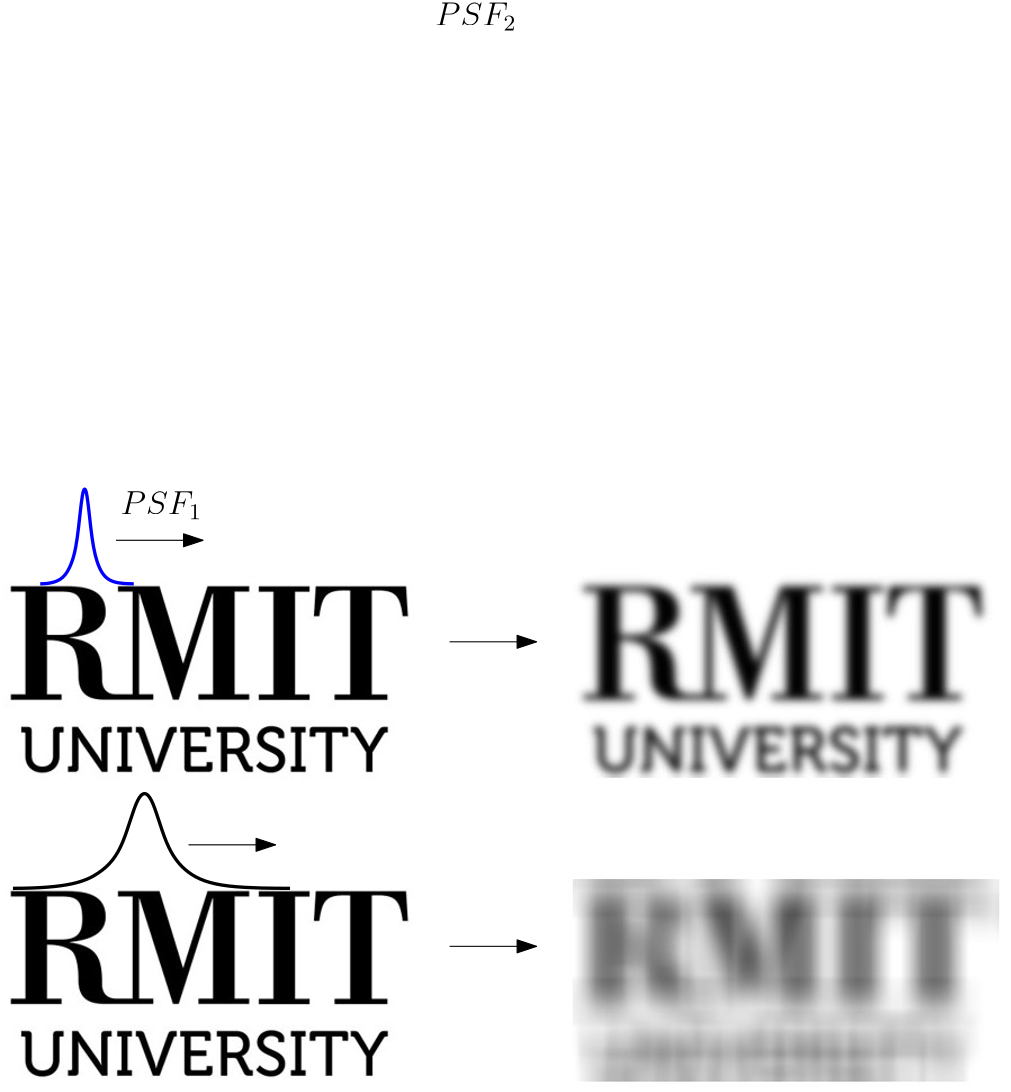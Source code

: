 <?xml version="1.0"?>
<!DOCTYPE ipe SYSTEM "ipe.dtd">
<ipe version="70218" creator="Ipe 7.2.26">
<info created="D:20231020194853" modified="D:20231021180935"/>
<bitmap id="1" width="898" height="547" BitsPerComponent="8" ColorSpace="DeviceRGB" Filter="DCTDecode" length="57709" encoding="base64">
/9j/4AAQSkZJRgABAQAAAQABAAD/4QBqRXhpZgAASUkqAAgAAAADABIBAwABAAAAAQAAADEB
AgARAAAAMgAAAGmHBAABAAAARAAAAAAAAABTaG90d2VsbCAwLjMwLjE0AAACAAKgCQABAAAA
ggMAAAOgCQABAAAAIwIAAAAAAAD/4Qn0aHR0cDovL25zLmFkb2JlLmNvbS94YXAvMS4wLwA8
P3hwYWNrZXQgYmVnaW49Iu+7vyIgaWQ9Ilc1TTBNcENlaGlIenJlU3pOVGN6a2M5ZCI/PiA8
eDp4bXBtZXRhIHhtbG5zOng9ImFkb2JlOm5zOm1ldGEvIiB4OnhtcHRrPSJYTVAgQ29yZSA0
LjQuMC1FeGl2MiI+IDxyZGY6UkRGIHhtbG5zOnJkZj0iaHR0cDovL3d3dy53My5vcmcvMTk5
OS8wMi8yMi1yZGYtc3ludGF4LW5zIyI+IDxyZGY6RGVzY3JpcHRpb24gcmRmOmFib3V0PSIi
IHhtbG5zOmV4aWY9Imh0dHA6Ly9ucy5hZG9iZS5jb20vZXhpZi8xLjAvIiB4bWxuczp0aWZm
PSJodHRwOi8vbnMuYWRvYmUuY29tL3RpZmYvMS4wLyIgZXhpZjpQaXhlbFhEaW1lbnNpb249
Ijg5OCIgZXhpZjpQaXhlbFlEaW1lbnNpb249IjU0NyIgdGlmZjpJbWFnZVdpZHRoPSI4OTgi
IHRpZmY6SW1hZ2VIZWlnaHQ9IjU0NyIgdGlmZjpPcmllbnRhdGlvbj0iMSIvPiA8L3JkZjpS
REY+IDwveDp4bXBtZXRhPiAgICAgICAgICAgICAgICAgICAgICAgICAgICAgICAgICAgICAg
ICAgICAgICAgICAgICAgICAgICAgICAgICAgICAgICAgICAgICAgICAgICAgICAgICAgICAg
ICAgICAgICAgICAgICAgICAgICAgICAgICAgICAgICAgICAgICAgICAgICAgICAgICAgICAg
ICAgICAgICAgICAgICAgICAgICAgICAgICAgICAgICAgICAgICAgICAgICAgICAgICAgICAg
ICAgICAgICAgICAgICAgICAgICAgICAgICAgICAgICAgICAgICAgICAgICAgICAgICAgICAg
ICAgICAgICAgICAgICAgICAgICAgICAgICAgICAgICAgICAgICAgICAgICAgICAgICAgICAg
ICAgICAgICAgICAgICAgICAgICAgICAgICAgICAgICAgICAgICAgICAgICAgICAgICAgICAg
ICAgICAgICAgICAgICAgICAgICAgICAgICAgICAgICAgICAgICAgICAgICAgICAgICAgICAg
ICAgICAgICAgICAgICAgICAgICAgICAgICAgICAgICAgICAgICAgICAgICAgICAgICAgICAg
ICAgICAgICAgICAgICAgICAgICAgICAgICAgICAgICAgICAgICAgICAgICAgICAgICAgICAg
ICAgICAgICAgICAgICAgICAgICAgICAgICAgICAgICAgICAgICAgICAgICAgICAgICAgICAg
ICAgICAgICAgICAgICAgICAgICAgICAgICAgICAgICAgICAgICAgICAgICAgICAgICAgICAg
ICAgICAgICAgICAgICAgICAgICAgICAgICAgICAgICAgICAgICAgICAgICAgICAgICAgICAg
ICAgICAgICAgICAgICAgICAgICAgICAgICAgICAgICAgICAgICAgICAgICAgICAgICAgICAg
ICAgICAgICAgICAgICAgICAgICAgICAgICAgICAgICAgICAgICAgICAgICAgICAgICAgICAg
ICAgICAgICAgICAgICAgICAgICAgICAgICAgICAgICAgICAgICAgICAgICAgICAgICAgICAg
ICAgICAgICAgICAgICAgICAgICAgICAgICAgICAgICAgICAgICAgICAgICAgICAgICAgICAg
ICAgICAgICAgICAgICAgICAgICAgICAgICAgICAgICAgICAgICAgICAgICAgICAgICAgICAg
ICAgICAgICAgICAgICAgICAgICAgICAgICAgICAgICAgICAgICAgICAgICAgICAgICAgICAg
ICAgICAgICAgICAgICAgICAgICAgICAgICAgICAgICAgICAgICAgICAgICAgICAgICAgICAg
ICAgICAgICAgICAgICAgICAgICAgICAgICAgICAgICAgICAgICAgICAgICAgICAgICAgICAg
ICAgICAgICAgICAgICAgICAgICAgICAgICAgICAgICAgICAgICAgICAgICAgICAgICAgICAg
ICAgICAgICAgICAgICAgICAgICAgICAgICAgICAgICAgICAgICAgICAgICAgICAgICAgICAg
ICAgICAgICAgICAgICAgICAgICAgICAgICAgICAgICAgICAgICAgICAgICAgICAgICAgICAg
ICAgICAgICAgICAgICAgICAgICAgICAgICAgICAgICAgICAgICAgICAgICAgICAgICAgICAg
ICAgICAgICAgICAgICAgICAgICAgICAgICAgICAgICAgICAgICAgICAgICAgICAgICAgICAg
ICAgICAgICAgICAgICAgICAgICAgICAgICAgICAgICAgICAgICAgICAgICAgICAgICAgICAg
ICAgICAgICAgICAgICAgICAgICAgICAgICAgICAgICAgICAgICAgICAgICAgICAgICAgICAg
ICAgICAgICAgICAgICAgICAgICAgICAgICAgICAgICAgICAgICAgICAgICAgICAgICAgICAg
ICAgICAgICAgICAgICAgICAgICAgICAgICAgICAgICAgICAgICAgICAgICAgICAgICAgICAg
ICAgICAgICAgICAgICAgICAgICAgICAgICAgICAgICAgICAgICAgICAgICAgICAgICAgICAg
ICAgICAgICAgICAgICAgICAgICAgICAgICAgICAgICAgICAgICAgICAgICAgICAgICAgICAg
ICAgICAgICAgICAgICAgICAgICAgICAgICAgICAgICAgICAgICAgICAgICAgICAgICAgICAg
ICAgICAgICAgICAgICAgICAgICAgICAgICAgICAgICAgICAgICAgICAgICAgICAgICAgICAg
ICAgICAgICAgICAgICAgICAgICAgICAgICAgICAgICAgICAgICAgICAgICAgICAgICAgICAg
ICAgICAgICAgICAgICAgICAgICAgICAgICAgICAgICAgICAgICAgICAgICAgICAgICAgICAg
ICAgICAgICAgICAgICAgICAgICAgICAgICAgICAgICAgICAgICAgICAgICAgICAgICAgICAg
ICAgICAgICAgICAgICAgICAgICAgICAgICAgICAgICAgICAgICAgICAgICAgICAgICAgICAg
ICAgICAgICAgICAgIDw/eHBhY2tldCBlbmQ9InciPz7/2wBDAAMCAgMCAgMDAwMEAwMEBQgF
BQQEBQoHBwYIDAoMDAsKCwsNDhIQDQ4RDgsLEBYQERMUFRUVDA8XGBYUGBIUFRT/2wBDAQME
BAUEBQkFBQkUDQsNFBQUFBQUFBQUFBQUFBQUFBQUFBQUFBQUFBQUFBQUFBQUFBQUFBQUFBQU
FBQUFBQUFBT/wAARCAIjA4IDASIAAhEBAxEB/8QAHwAAAQUBAQEBAQEAAAAAAAAAAAECAwQF
BgcICQoL/8QAtRAAAgEDAwIEAwUFBAQAAAF9AQIDAAQRBRIhMUEGE1FhByJxFDKBkaEII0Kx
wRVS0fAkM2JyggkKFhcYGRolJicoKSo0NTY3ODk6Q0RFRkdISUpTVFVWV1hZWmNkZWZnaGlq
c3R1dnd4eXqDhIWGh4iJipKTlJWWl5iZmqKjpKWmp6ipqrKztLW2t7i5usLDxMXGx8jJytLT
1NXW19jZ2uHi4+Tl5ufo6erx8vP09fb3+Pn6/8QAHwEAAwEBAQEBAQEBAQAAAAAAAAECAwQF
BgcICQoL/8QAtREAAgECBAQDBAcFBAQAAQJ3AAECAxEEBSExBhJBUQdhcRMiMoEIFEKRobHB
CSMzUvAVYnLRChYkNOEl8RcYGRomJygpKjU2Nzg5OkNERUZHSElKU1RVVldYWVpjZGVmZ2hp
anN0dXZ3eHl6goOEhYaHiImKkpOUlZaXmJmaoqOkpaanqKmqsrO0tba3uLm6wsPExcbHyMnK
0tPU1dbX2Nna4uPk5ebn6Onq8vP09fb3+Pn6/9oADAMBAAIRAxEAPwD9U6KKKACiiigAoooo
AKKKKACiiigAooooAKKKKACiiigAooooAKKKKACiiigAooooAKKKKACiiigAooooAKKKKACi
iigAooooAKKKKACiiigAooooAKKKKACiiigAooooAKKKKACiiigAooooAKKKKACiiigAoooo
AKKKKACiiigAooooAKKKKACiiigAooooAKKKKACiiigAooooAKKKKACiiigAooooAKKKKACi
iigAooooAKKKKACiiigAooooAKKKKACiiigAooooAKKKKACiiigAooooAKKKKACiiigAoooo
AKKKKACiiigAooooAKKKKACiiigAooooAKKKKACiiigAooooAKKKKACiiigAooooAKKKKACi
iigAooooAKKKKACiiigAooooAKKKKACiiigAooooAKKKKACiiigAooooAKKKKACiiigAoooo
AKKKKACiiigAooooAKKKKACiiigAooooAKKKKACiiigAooooAKKKKACiiigAooooAKKKKACi
iigAooooAKKKKACiiigAooooAKKKKACiiigAooooAKKKKACiiigAooooAKKKKACiiigAoooo
AKKKKACiiigAooooAKKKKACiiigAooooAKKKKACiiigAooooAKKKKACiiigAooooAKKKKACi
iigAooooAKKKKACiiigAooooAKKKKACiiigAooooAKKKKACiiigAooooAKKKKACiiigAoooo
AKKKKACiiigAooooAKKKKACiiigAooooAKKKKACiiigAooooAKKKKACiiigAooooAKKKKACi
iigAooooAKKKKACiiigAooooAKKKKACiiigAooooAKKKKACiiigAooooAKKKKACiiigAoooo
AKKKKACiiigAooooAKKKKACiiigAooooAKKKKACiiigAooooAKKKKACiiigAooooAKKKKACi
iigAooooAKKKKACiiigAooooAKKKKACiiigAooooAKKKKACiiigAooooAKKKKACiiigAoooo
AKKKKACiiigAooooAKKKKACiiigAooooAKKKKACiiigAooooAKKKKACiiigAooooAKKKKACi
iigAooooAKKKKACiiigAooooAKKKKACiiigAooooAKKKKACiiigAooooAKKKKACiiigAoooo
AKKKKACiiigAooooAKKKKACiiigAooooAKKKKACiiigAooooAKKKKACiiigAooooAKKKKACi
iigAooooAKKKKACiiigAooooAKKKKACiiigAooooAKKKKACiiigAooooAKKKKACiiigAoooo
AKKKKACiiigAooooAKKKKACiiigAooooAKKKKACiiigAooooAKKKKACiiigAooooAKKKKACi
iigAooooAKKKKACiiigAooooAKKKKACiiigAooooAKKKKACiiigAooooAKKKKACiiigAoooo
AKKKKACiiigAooooAKKKKACiiigAooooAKKKKACiiigAooooAKKKKACiiigAooooAKKSgEHp
QAtFFFABRRRQAUUUUAFFJmjNAC0UUUAFFFJnNAC0UUUAFFFITigBaKQHNLQAUUUUAFFITijO
aAFooooAKKKQkAZJwKAFopMijNAC0UmaM0ALRSZozQAtFJuH9KAQe9AC0UmaM5oAWikyPWjN
AC0UmaMg0ALRRSZoAWikJAozmgBaKKKACiiigAooooAKKKKACiiigAooooAKKKKACiiigAoo
pDxQAZoyKz9R1WOyUl2xiuauviJY27kNMv50AdrkDvRuHrXn7fFHTl6zr+dN/wCFq6Z/z8L+
dAHoW4etGR615+vxT01uk6n8aePibp7f8tl/OgDvcj1oyPWuD/4WXp//AD2X86VfiZp+f9ev
50Ad3nNLXH2/j+wnIxOp/Gtiz8RW119yVT+NAGxRUUVwkoyGFSEgDNABRketZupazFYITI2M
VzVx8RrGFyrTKCPegDt9w9aNw9a8/b4o6cvWdfzpp+KumD/l4X86APQsg96M1wEfxS01zgXC
n8a39K8U22pEeXIG/GgDoaKajhxkU6gAoopCQvJoAWk3Ad6xtV8RW+nKTJIFx71zU3xQ02Ns
GdR+NAHfbh60ZB7157/wtXTP+fhfzpw+KWmtwJ1P40Aegbh60ZHrXCw/EmxlbAmX8639P8Rw
Xq7lcMKANvI9aMiue1HxTbWOd8gArHk+Jdghx5y8e9AHc5HrRkeorgW+KWnL1uF/Ok/4Wnpu
f+PlfzoA7/I9aMiuCX4n6e54uF/OrVv8QbG4YBZlJ+tAHZ5oyPWudfxXbJFvaUAfWsib4l6f
C5UzqPxoA7nIoyPWuEX4m6e3SdT+NSD4i2Tf8th+dAHblgO9GR61wz/Eqwj6zr+dQn4pab/z
8L+dAHf5HrRkVwK/FHTmP/Hwn51MvxHsX6TD86AO4yKM1w7fEexX/lsPzqJvifp6nm4UfjQB
3uaWuP0/x9ZXzAJMrH6109rdrcplTQBZooooAKKKKAGt2Pp61+X/AO1D4j/batPj74yh+Glv
4mk8Dx3arpbWVjbSRGPykJ2syEn5i3Wv1BIJIpFGPagD8V/FfxX/AG/PA3hzUNf1+XxVpWja
fEZ7q8uNOtAkSDqx/d9K8YP/AAUi/aPBx/ws6+/8A7X/AONV+zP7dv8AyZ98Wv8AsAz/ANK/
nQY5oA+lh/wUi/aPP/NTr7/wDtf/AI1XsPgr4x/t7fEfwzZeIvDNz4o1nRL1S1ve2unWhjlA
JUkHy/UEV8EKcV/Qd/wTb/5Mr+Gn/XrP/wClMtAHwH/wln/BRP8A59PGH/gts/8A4isXX/jH
+394Qt3u9UtfHMVtGCXlXw9HKij1JSEgD3r9rjmkwaAPwa07/gqT+0n4buXhu/E9tdSRHEkG
o6RBkexAVSOtex/Dr/gtb440ueGHxt4F0bXrUcSTaTNJZT49cN5in6YH1r7J/b8/Yr8OftCf
C/Wte0nSLWz+Imk2sl5Y6hBGEkvdiljbykffDgEKT91sdATX4KscHBGCD0NAH9Dv7Nv7dnwp
/abZLHw9rD6X4l27m8P6wohujjr5fJWUD/YJI7gV9DhgwyDketfyyaVqt5ouo21/p91NY39t
IssFzbuUkidTkMrDkEetfvD/AME3/wBrm4/ae+E1xZ+IphJ448NsltqMvAN5EwPlXGB0J2lW
/wBpc9xQB9ct0r8mPiz4o/b0i+KXi+PwrbeK38NJq92umGDTrRo/somcRbSUJI2BeTX6zn5u
n0PFAGPagD8S/H/xv/bv+Fnhe68R+Lb3xPoOh2rIs19eafaLGhdgigny+7MB+NeSn/gpB+0g
Mf8AFzb7BOM/ZLX/AONV+q//AAVX4/Yi8bZ6fadO/wDS2GvyT8FfCVfGn7F3xA8Y20Ak1Dwl
4lsZJJAvzC1nhaKQfTf5J/CgDU/4eR/tH/8ARTr7/wAA7X/41Xq37K3/AAUe+MF5+0J4FsfH
njm41jwpqGpR2F9bT28CKFmzGrlkQEBWdW6/w18JnOBmpLW4ktJ0micxyxsHR16qQcgj6Hmg
D+qFf1p1eZfsz/E+P4zfATwL4yVw8uq6VDJc4Odtwq7Jl/CRHFem0AFFFFAHKfFXx3Z/C/4b
eJ/F2oMFs9E024v5M/xeXGWCj3JAA9yK/B+5/wCCkn7R1zcTSxfEi9iR3LCNLO22oCeAMxdB
kCv0d/4LBfFv/hB/2arXwnbTGO+8X6glsyqcE20OJZT9NwiX/gVfmr4d+Ea6Z+wj4y+JF1AB
PqfizT9HsZHX5hFFHM8pU9su6A/7lAE//DyP9o//AKKdff8AgHa//GqB/wAFIv2jz0+J19/4
B2v/AMar5pb/ADihTigD9C9O8d/8FC9W0+2vrOLxbc2lzEs0M0em2ZV0YBlYfJ0IIr6H/Yf1
79rzUPjrbw/GeDxDH4K/s+5LnUrO3ih88BfLyyKDnrivuf4Q/wDJJ/Bfb/iSWXT/AK4JXWMC
elAHjH7X+qfELR/2ffE918K4ryfx0v2f+z47CBZpmzPGJNqMCD8hevzS/wCFk/8ABQ3HGleM
R/3AoP8A43X7JlTkUbTxQB+EnxH/AG2f2v8A4Q6zDpPjTxJq/hrU5oRPHa6jplvG7RkkBgDH
0yD+Vcp/w8v/AGj/APoo9x/4A23/AMbr13/gs9/ycx4e/wCxch/9HTV8B0AfXPg39vv9qv4h
eJLPw/4a8ZajrWtXjFbextNOtnllIBYgDy/QE16z/wALJ/4KG4OdK8YEf9gK3P8A7TrwX/gm
1/yet8MvX7XcY/8AAWav6DcN0H50AfMH7AGvfGrXvhXr8/xyg1O28Sx6y8douqWiW0n2XyIS
CFUAY3mTnFflr48/4KR/tCWHjnxFbaf8QbiCxh1G4jt4hZWxCRiRgqgmPJwAOtfu7rM32LR7
6bp5du7/AJKTX8yfhjwtqnxa+Jtl4f0WL7Rquv6mILZCcAvLJgEnsBnJPoDQB9IeDf28/wBr
H4ia5Fo3hfxTrHiHVZfuWemaRDPKR67ViOB7nivpXwzoX/BRnxJbpM2ptpCuMhdTl06N8e6g
Ej6da+9/2Z/2ZvCX7MPw5sfDXhuyhN75atqWrNGBcahcY+aR26gZztXoowBXroXBNAH5beLP
Dn/BQjwZ4Z1XXtR8Z6Z/Z+m2sl3cGK4snZY0UsxCmLkgA18g/wDDy/8AaO4/4uNcf+ANt/8A
G6/cf9oX/kgvxF/7F6//APSd6/mZoA+nx/wUv/aOPX4j3H/gDbf/ABuvpP4GeK/27P2iPAVv
4y8H+N7KfQ55pbdJbtrOFy8bbW+QxZHNfmbX7tf8Ej/+TMND/wCwrf8A/o40AeD6z4N/4KMa
RbNLH4htNRP/ADzs7nTyx/BkWvnb4ofteftnfBbUFs/G+sa74alckRvfaTbrFLjrskEWx/8A
gJNfucc9q5v4g/D3w98UPCWoeGvFOk22t6JexmOW0uk3KfRlPVWGeGHIPTFAH4Of8PLf2jj1
+I9yP+3G2/8AjdfuB+zf4xvviF8BPh/4l1Sf7VqWq6Ja3dzOVCmSVowXbA4GTk8V+CH7ZP7O
Vz+y98dda8HGR7nRzi90m6k+9LaSElNx7spDIfdc9xX7b/sCagNT/Y4+FEoOdmjJB/37Zk/9
loA+gKKKKACiiigAooooAKKKKACiiigAooooAKKKKACiiigApsgyhxTqQ8igDzP4ktdLZSmH
dkA9K+UvGl/r1tcSspfbzX3PqekRX8ZV1zmvOvF/w5spbOZzEucHqKAPze8f/GrWfC7P5krr
j3ryub9rrUY5Sv2k5+tei/th+HYtKluPLXbgnpX59ancOmoMMnhqAPuvwb+0hqviC5SNJ2O7
0Jr3fQPEHiDU7ZHUyHPPeviT9mayGoa3bK43AsK/XL4QfDexutDt2aJSSo6j2oA+fZbzxGoz
iT9a5nXPGPiPSkZj5gx9a+8n+FGntHjyF6elcV42+Blhe2Uu2Fc4PagD4Euv2m9U8P3O2eZ0
we5xXoPgD9stZZ40luRnPdq8l/aj+EJ8OvcSwptxnGOK+J5vEl5oWpsFlYENxzQB+83wv+PN
l4miiAnUkj1r3Kx1OO/tg6OGyK/Dz9nj493djqdvFJcNjI6mv1g+BfxAHiTSLdi4bKigDf8A
ic92LWXyd2cdq+VPGGpa/ayzMN4AJr7ov9Hh1OHDoDmvOvGvw3sWsJnMS5we1AH5xeOfjZrP
h2R1aR1wfWvNrz9rDU7djm4YfjXpX7S3g+KHUZ0jQDk4wK+PfGXhOW1hdwpAxnpQB7xpv7Xu
oNdIGuWx/vV9j/s2fHyTxO8Kyzbi3qa/G03EtreY3EEGvsL9knxy9lq1shkxyKAP228P6gL2
zjcHORWuK82+E2uLqmiW7Bs5Ufyr0lTkCgBaoatdfZbZ3yBgZq/XGfEDVhp+kzsWAO00AfMH
7Rvxlk8NJOsUu0gdjXxB4l/at1G2u5MXDAZP8Vej/tK69JreqXESMW+avi34gaHJaLJIcjvQ
B7Yv7X2ol8faT/31XeeCP2hNW8SToiTOxJ7Gvz/+0Ot1tz3r62/ZS0tNS1W2Eg3AsKAPsrwl
rOv3/lPmTBxX0v8ADqTUDZr527O2pPhl8OLKTSbd/KX7oPSvWNM8MwWMYVEAFAHg3xQn1NEf
yN2favnLxZ4p1/SY5ZC0gAz619+6v4PttRX54wfwrwf43/DmytdDuHWIAhTQB+fvi39pnVND
unje4dcHua5y1/a61GaUKLls9PvV5Z+0da/2frlyqcYY4rxDQrh31JFLHBagD9GvAPxm1nxR
5flyu2evNe7+D9T12WVGcvj3rwn9jzwxBqotzIobOOor9EtE+HNlBpyOIlBA9PagDwT4gfES
98OaE7u7KwX1r5P1b9o7VbrWnhimc/Njg19J/tTWC2mnTRRccEcV8ofCv4WP4l8T7nj3Av6U
Aez+B/GfiHXERsyEH616hbf28bbcxkHFet/Cn4IWem6bAXgUHAPSvULrwBZQWbYiUYHpQB8B
/E74lav4Tidnkddo9a+fNU/a21G2uGQ3LDB/vV9JftjaHFYWdz5agYB7V+WXjG4ePVpgGI+a
gD7W8H/tP6lrd7HEtwxyfWvpnwX4g1rXbJJVZyCK/NT4DE3Ov2qscjcP51+xP7OvhS1u9Bti
6BsqOv0oA8z1yXX7WAsvmcCvE/G3xW17w7I5dpFANfpFqXwzsbu3I8leR6V8vftB/AaB9OuJ
YoQDg9FoA8S+Dv7Q19qetRQzTNycck1+iXwy11tX0qGRmySor8l/BnheTw343VMFQJMfrX6g
fAecyaDbZ/uigD2deRS01DlRTqACiiigAooooA8H/bu/5M8+LX/YBn/pX85561/Rh+3d/wAm
efFr/sAz/wBK/nPPWgA7V/Qf/wAE2v8Akyv4af8AXrP/AOlEtfz4dq/oP/4Jtf8AJlfw0/69
Z/8A0oloA+maKKKAGuMjv+FfzLfH7w3H4P8Ajh4+0SJFjhsNdvYI0UYCqJmCgewGBX9NLEDq
cV/Nr+13dR3v7UPxUnhIMb+JL4gjp/rmH9KAPJAcGvt3/gkH4yufD37XNvpMUjfZte0e7tJk
zwTGonU/h5JH/AjXxEqljgDJr7U/4JE+ErvxB+2Fp2pQxsbXRNJvb24fHygPH5CjPqWmHHsf
Q0Afuiue5zTqavT0p1AHyL/wVZ/5Mg8b/wDXzpv/AKWw18s/8Enfh9Z/Ff8AZq+Pfg6/UNba
40diSRnYXtpQrj3VsMPcCvqb/gqz/wAmQeN/+vnTf/S2GvBv+CIX/JO/ih/2FbPr/wBcXoA/
JrxDol34a1zUNIv4jBfWFxJazxnqsiMVYfmDWeK+uP8AgqN8I/8AhVv7W3iK7t4fK0vxPFHr
lsQON8nyzj6+akjfRxXyP0oA/ZH/AIIvfFgeIPg54q8B3E2648PaiLy3Qk5Fvcgk49hJG5Pu
/vX6LCvwa/4JWfFc/DT9rbRLCaby9P8AFNtLok4zwXfDwn6+ZGq/8DNfvIvfHSgB1I1LWR4u
8S2fg3wxq2vajIItP0y0lvLhz2SNC7fopoA/FT/grp8V2+IX7UKeF7SQz2XhKwjsFiTn/SZc
Sy498NEv/AK9+/bT+E6fBL/glv8AD7wf5Yju7LUdPlvMDG65lSaWYn/gbsPwFfHn7Lnhm9/a
z/bm0a81mM3Meqa7N4i1UHlRDG7XDIfYkLGPZhX6Q/8ABYr/AJNFi/7GKz/9AmoA/D00UelF
AH9Pfwh/5JP4L/7All/6ISutrkvhD/ySfwX/ANgSy/8ARCV1tABRRRQB+Kn/AAWf/wCTmfD/
AP2LkP8A6Omr4Cr79/4LP/8AJzPh/wD7FyH/ANHTV8BUAfTH/BNr/k9j4Y/9fdx/6SzV/Qf6
1/Ph/wAE2v8Ak9j4Y/8AX3cf+ks1f0H+tAHK/FfUv7H+F3jC/wB237Lo15Pn02wuc/pX4zf8
EgvhvH4x/arbW7iISW/hfSbi+UsOBO5WCP8AHEjsP92v2Y+LPhC6+IPwu8X+F7K6jsbzWtIu
9OhupkLpC80Lxq7KOSAWzgelfNX7BH7Cd9+x1c+MbvVPEtn4ku9dW2ije0tmhESRGQkHcxzk
uOn92gD7AU5paRc4560tAHn37Q3/ACQX4i/9i9f/APpO9fzMV/TP+0N/yQX4i/8AYvX/AP6T
vX8zFABX7tf8Ej/+TMND/wCwrf8A/o41+Etfu1/wSP8A+TMND/7Ct/8A+jjQB9nUhGaWigD8
xP8Agtr8OI7rwd8O/HUUIFzZXs2j3DqPvRyp5sefZWik/wC+zX0j/wAEvtS/tP8AYk+HxJy0
Bvbcg9tl5MB+mK7b9s39nCf9qf4I3fge01S30W9e9t7yC+uYTKkZjbkFQQeVLD8af+xr+z5q
X7MPwOsPAWp61b69PZ3dxcJeW0LRIUlfeF2kk5BJ70Ae40UUUAFFFFABRRRQAUUUUAFFFFAB
RRRQAUUUUAFFFFABRRRQAVg+KhjTZv8AdNb1YXiv/kGy/wC6aAPyx/bdGZLmvzZ1f/kIv9f6
1+k37bn+sua/NnV/+Qi/1/rQB9L/ALKX/Iftf94V+0PwUH/Egtv90fyr8Xv2Uv8AkPWv++K/
aL4Kf8i/a/7ooA9WUDA4qpqMCyW7ggYIq4Og+lQXrAQGgD4T/bH8PxSaXdPsHQ1+QPxHtBa6
1OBx85r9lv2wrpF0e6BIztNfjn8UXEmuXBX++aAIfhtqkllrMBViPmFfr3+xv4hlu9NtVZif
lFfkH8ONLku9ZgCgn5h296/Xj9jfQJrXTbUspHyigD7r05i9up74rG8ZD/iVzfQ1s6apS2QH
0xWN4y/5Bk3+6aAPzm/aDtRc+IJFIH3sV4N458BCfQXlEf8ACegr6G+N6B/FDA/89Kjn8Hrq
ng922bjsoA/LbxlpbadqcgwRhq9B+A/iU6Vr1rl9uGFP+O/hhtJ1mcBSPm9PevPPBWpHT9Wh
bJGGoA/dr9mHxeup6HaqXycCvp63ffEpr84v2MfHfnWlrEXz0HJr9D9FuRc2cbA5BFAGhK21
Ca8J+PniUWGkXChscH+Ve2anP5Ns7HpivjD9pzxX8ssCP1yODQB8t61bP4l16ZiCw3HtXiPx
20EabauNuOPSvqf4aeGjqRluGXd3rwz9qvTxaeauMUAfEc//AB/H619lfseDOsWv1FfGtx/x
/n/e/rX2X+x3/wAhi1+ooA/Yz4XAf2Hbf7orvh0FcD8Lv+QHbf7orvh0FACN9014z8eQD4fu
c/3T/KvZ2+6a8Z+PP/Iv3P8Aun+VAH4r/tRD/iobr/fNeBeHR/xM4/qP6179+1F/yMN3/vn+
deA+Hv8AkJR/X/GgD9Pv2IxhLX8K/Suw40cf7v8ASvzV/Yj+5a/h/Kv0v0mPzdLRfVf6UAfH
/wC01aPeySIATzjpWJ+zh4GVL9ZWj79xXv8A8S/hufEFwWCbuc9K0fhj8Ox4f2kxhe/SgD1T
Q7JLW0jCqBgCptVH+iP9DVm3j8uNQO1V9W/49X+lAH57ftrDNldfQ1+S3jX/AJDE3+8a/Wn9
tX/jxu/oa/Jbxr/yGJv940Aelfs9/wDIw2v+8P51+1P7NI/4p62/3BX4rfs+f8jDa/7w/nX7
U/s1f8i9bf7goA+iUXKGuD+JuhR6jpE4Khsqa72P7tZ2uWP2y1dcZyKAPza8YeDzp/jXzEjI
HmenvX2T8BgyaPApBGAK53xZ8IhqOrmcRZ+bPSvUPh54ZOiWcaEbcCgDv4+UFPpqDCgU6gAo
oooAKKKKAPB/27v+TPPi1/2AZ/6V/Oeetf0Yft3f8mefFr/sAz/0r+c89aAADINf0H/8E2uP
2K/hp/16z/8ApRLX8+SHGfSv1J/ZI/4KjfCv4Dfs9+EPAmv6F4rutX0iGSOebT7S2eBi0ruC
padT0YDlR0oA/VzI9aCQK+Am/wCC0nwT2/8AIs+OPbNhaYP/AJM1gav/AMFnvCmqTpYeCPhh
4m8Q6tcHZBb3ssMBc9vljMpP0GPrQB91/F/4n6P8G/hr4h8aa7cpb6bo9m9y5Y4MjAfJGvqz
vtUe5FfzPeJ9duvFviPVdbu+bvUruW8mI/56SOXbH4k196/HTQv2xf25b+zg1P4eajoPhSNx
NaaQAtlaI2OJJGmYNI+OhbgdgM1q/Cj/AIIuePNbnhuPiB4u0nwzZk5ez0sNe3RHoSQsan3B
agD88PD+gal4n1uz0jSLC41PU72VYLeztIzJLM5PCqo5Jr93/wDgnT+x3L+yz8Lri78QLG3j
vxHsm1MIQws4lB8u2B7ldxLEcEnHRQa9A/Zz/Yq+Fv7MVqJPCWhifXmTZNr+pkT3rjuFYgCN
T/dQLnvmvd0XaKAFFLRRQB8i/wDBVn/kyDxv/wBfOm/+lsNeD/8ABED/AJJ38UP+wrZ/+iXr
3j/gqz/yZB43/wCvnTf/AEthrwj/AIIgf8k7+KP/AGFbP/0S9AGx/wAFoPhGfEHwg8LfEC1h
3XPh7UPsN26jJFtcDAY+wkRB9ZK/HE1/S/8AtHfC6P40/A3xr4LdVaXV9Mmht93RZwu6Fvwd
VNfzS3drLZXMtvPG0U8TskkbDBVgcEEdiKAL/hTxJe+DvE+k69psph1HS7uK9tpAfuyxuHQ/
mBX9N/w48a2XxI8A+HvFOnMDY6zYQX0QBztWRA236jOPwr+XxTj+dfuX/wAEjfiz/wALA/ZZ
i8P3E2/UfCN/JpzKTz9nf97C30+d0/7Z0AfbZOK+OP8Agq18XR8M/wBk/VtLt5vK1PxXdR6N
CAcN5RzJOfp5aFP+2gr7GJGRX4x/8Fl/i1/wlHx10DwLaz77PwxpwmuEDcfabnDkH6RCL/vq
gD0r/gif8Is/8J78S7uH/nnoVg5X6SzsP/II/wC+q9u/4LF/8mixf9jFZf8AoE1e1fsKfCT/
AIUt+yz4E0CaHydRnsl1O/U9RPcfvWU+6hlT/gNeLf8ABYv/AJNFi/7GKy/9AmoA/Dz0oo9K
KAP6e/hD/wAkn8F/9gSy/wDRCV1tcl8If+ST+C/+wJZf+iErraACiiigD8VP+Cz/APycz4f/
AOxch/8AR01fAVffv/BZ/wD5OZ8P/wDYuQ/+jpq+AqAPpj/gm1/yex8Mf+vu4/8ASWav6D/W
v58P+CbX/J7Hwx/6+7j/ANJZq/oP9aAFooooAKKKKAPPv2hv+SC/EX/sXr//ANJ3r+Ziv6Z/
2hv+SC/EX/sXr/8A9J3r+ZigAr92v+CR/wDyZhof/YVv/wD0ca/CWv3a/wCCR/8AyZhof/YV
v/8A0caAPs6iiigAooooAKKKKACiiigAooooAKKKKACiiigAooooAKKKKACiiigAooooAKwv
Ff8AyDZf901u1heK/wDkGy/7poA/LH9tz/WXNfmzq/8AyEX/AN7+tfpN+25/rLmvzY1g41Fz
/tUAfSv7Ksqpr1qSf4hX7M/BbU4l0C2G5fujv7V+GXwH8QvpeqQOv8Jr9Gvh78dbjTNIhUMQ
Ao70AfoMdYgVQS6/nWD4k8YWtjaSMZQMA96+M9V/aims0IMhXA9a858T/tRzamjxCc88daAL
H7XnxHS/guYYn3HkcGvzf1fw3d+INacpGXDP6V9farBJ8Rb0l33h27mvUPhf+y7aXs0crxI2
TnpQB89fs8/s/wB3f6hbSyW5HIPK1+rXwM+HY8N6TbqU2kKO1Vvhh8DrHw7BGywKCB2Fe46d
p0dlEqou0CgC1FH5agelc94y/wCQZN/umulrmvGX/IMn/wB00Afnt8av+Rrb/f8A616j8P8A
Q11PwkVKhspXl/xp/wCRsb/rp/WvffgZZC68OqpGcrQB+dP7W/gVrDULiQR4GT296+M491lq
A7YNfq3+2T4BEttcyiPsTwK/Lbxfp50/VpVIxhiP1oA+0/2O/HP2TULWMvjkDrX66fDbWF1H
RoHyDlR39q/BX9nPxU2la9bfPgbx3r9mv2dvFi6l4ftvnDfKO9AHr3jfVBY6ZM+cYU96/PX4
1642t+JWgUlgXxX2P8bfEq2OiTfMASp718M2Ub+JvG/dx5n9aAPcfhL4SFv4cMrJjKdcV8ff
tkRCG7nHbJr9HfCugDTvBw+XH7uvzn/bSGL64+p/nQB8E3H/AB/n/e/rX2V+x3/yGLX6ivjW
4/4/z/vf1r7K/Y7/AOQxa/UUAfsZ8Lv+QHbf7orvh0FcD8Lv+QHbf7orvh0FAA33TXjPx5/5
F+5/3T/KvZm+6a8Z+PP/ACL9z/un+VAH4sftRf8AIw3f++f514D4e/5CUf1/xr379qL/AJGG
7/3z/OvAfD3/ACEo/r/jQB+n/wCxH9y1/D+Vfpp4dGbGL6CvzL/Yi+5a/h/Kv018O/8AHjF9
BQBdmsI5mJKg0+CzSHGABViigAqjqv8Ax6v+NXqo6r/x6v8AjQB+e37av/Hjd/Q1+S3jX/kM
Tf7xr9af21f+PG7+hr8lvGv/ACGJv940Aelfs+f8jDa/7w/nX7U/s1f8i9bf7gr8Vv2fP+Rh
tf8AeH86/an9mr/kXrb/AHBQB9FR/dpzDcMU2P7tPoApy6dHI2SoP1qaG3SEcDFTUUAFFFFA
BRRRQAUUUUAeD/t3f8mefFr/ALAM/wDSv5zz1r+jD9u7/kzz4tf9gGf+lfznnrQAq8da/Z39
h/8AYk+CXxW/ZU8CeI/FHgKy1XXdQtpWur95pkeRhPIoPyuB0AHSvxh7V/Qf/wAE2v8Akyv4
af8AXrP/AOlEtAHAeNv+CRPwE8UW8o0uz1vwrdNkrPpuos4B7fJMHGPoBXxR+0X/AMEj/iJ8
JdOu9e8C6mnxA0a2UyyWsMJg1KJB1IiyVlwP7h3HH3a/a+mv2/woA/md8B/H34mfCS5H/CLe
N/EHh4xMVNvb3sixAjqGiJKk+xWvtj9n7/gsh408M3dtp3xV0iDxZpGQj6rpyLb30Q/vFBiO
XHphT7155/wVj+A9n8JP2jI9f0i0Sz0jxjanUvKiXEaXattuAPqSjn3kNfE68A84NAH9Onwm
+L3hP43eCrPxX4N1mDWtFuhhZYch4nH3o5EPzI47qQD07EE9kGDdK/n1/YE/as1H9mf416a1
zdyHwTrs8djrlmTlAjHatwF/vRk5yOSu4d6/oHgkWaJZEYOjgMrK2QR2IPpQBJRRRQB8i/8A
BVn/AJMg8b/9fOm/+lsNeEf8EQP+Sd/FH/sK2f8A6Jevd/8Agqz/AMmQeN/+vnTf/S2GvCP+
CIH/ACTv4o/9hWz/APRL0Afpe34/hX893/BRX4S/8Kh/a08bWMEPk6dq041uzAGF2XGXYD2E
nmL+Ff0JEZr8xP8Agtd8JPt3hfwL8SLaHMthPJot5IB1ikzJDn2Vlk/GQ0AfkoDivvz/AII3
/FceEf2h9W8G3E+y08VaawhRjgG5t8yL+Pl+aK+AiMV2/wAD/iLcfCP4veEPGVsxWTRdTgvG
x3jVx5i/im5fxoA/pl1PULfS9Our26lENrbRPNLIxwERQWZifYA/lX8/3w/sbn9tD9vG0muY
2ntvE3iR9QuVIOFsY2MhU56AQxhf8iv1f/4KJ/GuD4e/sbeJdU027xceJrePSbCVCMstyvzs
P+2PmH8a+Ov+CKnwk/tLxn43+I9zBuTS7VNHspGHSWUh5SPcIiD6OfWgD9cIkWNAijCqAAK+
Hf8AgsX/AMmixf8AYxWX/oE1fcijFfDf/BYv/k0WL/sYrL/0CagD8PPSij0ooA/p7+EP/JJ/
Bf8A2BLL/wBEJXW1yXwh/wCST+C/+wJZf+iErraACiiigD8VP+Cz/wDycz4f/wCxch/9HTV8
BV9+/wDBZ/8A5OZ8P/8AYuQ/+jpq+AqAPpj/AIJtf8nsfDH/AK+7j/0lmr+g/wBa/nw/4Jtf
8nsfDH/r7uP/AElmr+g/1oAWiiigAooooA8+/aG/5IL8Rf8AsXr/AP8ASd6/mYr+mf8AaG/5
IL8Rf+xev/8A0nev5mKACv3a/wCCR/8AyZhof/YVv/8A0ca/CWv3a/4JH/8AJmGh/wDYVv8A
/wBHGgD7OooooAKKKKACiiigAooooAKKKKACiiigAooooAKKKKACiiigAooooAKKKKACsLxX
/wAg2X/dNbtYXiv/AJBsv+6aAPyx/bc/1lzX5sawM6g/+9X6T/tuf6y5r82dX/5CL/X+tAHt
f7Pvhsaxq8CYzkiv0q+H/wABBqeiQsEySo7e1fAH7KihteteP4hX7OfBe0jbw/bZUH5R/KgD
5R8cfsy3LQSNEjZx2FfKfxP+FmqeEpZJCrhVOea/aC/8P293EQ0anNfMn7RfwntL3SLmRYFz
g9KAPy78N/FeTwxqCpMdu096+w/gZ+0pZzvBE8q5PvXwT8dfDb+HNcuAg2gMcYrjvAXxCu9D
1KMrMygN60Af0KfD3x3aa/ZxPFIp3DPWvRY3DoCDmvzd/ZK+NcmpR20MsxboOa/Qrw3qQ1Cy
jcNnIBoA265rxl/yDJ/9010tc14y/wCQZP8A7poA/Pf40/8AI2H/AK6f1r6O/Z2TzNHiHYiv
nH40f8jYf+ulfSX7NwzpUA9qAMn9p3wYNU0C4bZn5D2r8bfjl4ZbSteuBsKjca/fL4r6CNU0
CZSgbKGvx6/a28EHT9XupBHgbj2oA+Z/hxqraZrMLBsYb+tfrR+yT4+Euj26NJyFHWvx3spT
Y6kp5BB/rX3J+zD8TP7Kto1aXHA6mgD7T/aG8ZiSweNHySOxrzL4CeHTquvLOy5y+cmuR8fe
Mz4lu441ffk44NfRv7M/hIR28MzL1A7UAe73umiy8LFQMYSvyw/bT/4/rn/eNfrR4uhEOgSj
/ZP8q/Jf9tP/AI/7n/eNAHwPcf8AH+f97+tfZX7Hf/IYtfqK+Nbj/j/P+9/Wvsr9jv8A5DFr
9RQB+xnwu/5Adt/uiu+HQVwPwu/5Adt/uiu+HQUADfdNeM/Hn/kX7n/dP8q9mb7prxn48/8A
Iv3P+6f5UAfix+1F/wAjDd/75/nXgPh7/kJR/X/Gvfv2ov8AkYbv/fP868B8Pf8AISj+v+NA
H6f/ALEX3LX8P5V+mvh3/jxi+gr8yv2IvuWv4fyr9NfDv/HjF9BQBsUUUUAFUdV/49X/ABq9
VHVf+PV/xoA/Pb9tX/jxu/oa/Jbxr/yGJv8AeNfrT+2r/wAeN39DX5LeNf8AkMTf7xoA9K/Z
8/5GG1/3h/Ov2p/Zq/5F62/3BX4rfs+f8jDa/wC8P51+1P7NX/IvW3+4KAPoqP7tPpkf3afQ
AUUUUAFFFFABRRRQAUUUUAeD/t3f8mefFr/sAz/0r+c89a/ow/bu/wCTPPi1/wBgGf8ApX85
560AHav6D/8Agm1/yZX8NP8Ar1n/APSiWv58O1f0H/8ABNr/AJMr+Gn/AF6z/wDpRLQB9M0j
AkcUtFAH50f8FrPCCal8EPBHiIR7p9K11rYv6RTwsW/NoY6/G8nNfut/wV0s1uf2NdWlIGbf
V7CQH0zIU/8AZq/Cg0AKvfnFf0bfsRfEGb4n/so/DTX7mQzXb6SlpcSN1aW3Zrdyfq0RP41/
OQOvvX7rf8EitVfUf2NtLgZiy2OsX9suewLiT+choA+0qKKKAPkX/gqz/wAmQeN/+vnTf/S2
GvCP+CIH/JO/ij/2FbP/ANEvXu//AAVZ/wCTIPG//Xzpv/pbDXhH/BED/knfxR/7Ctn/AOiX
oA/TGvGP2x/hMvxs/Zp8e+FViEt7Npz3NjxyLmH97EB9WQL9GNez01wDgEZH0oA/lblUo7Kw
2sDggjGPakXvXuX7bfwjb4K/tQ+PfDUcPlWB1Br6wAHBtrgCaMD/AHQ+z6qa8Mxg0AfSv7RP
7Uk/xl/Z5+CHgTz3ebwjp80WpB8/vJlYQ25z32wKvPq7V+vH/BOP4R/8Kg/ZK8G2c8Pk6nrM
ba3e5GCZLjDID7rEIl/4DX4b/s8fC6b40/G/wV4KhUlNX1SGCdgPuQbt0rfggY/hX9LWn2cG
nWUFpbRCC2gjWKKNeiIowoHsABQBZr4a/wCCxf8AyaLF/wBjFZf+gTV9y18Nf8Fi/wDk0WL/
ALGKy/8AQJqAPw89KKPSigD+nv4Q/wDJJ/Bf/YEsv/RCV1tcl8If+ST+C/8AsCWX/ohK62gA
ooooA/FT/gs//wAnM+H/APsXIf8A0dNXwFX37/wWf/5OZ8P/APYuQ/8Ao6avgKgD6Y/4Jtf8
nsfDH/r7uP8A0lmr+g/1r+fD/gm1/wAnsfDH/r7uP/SWav6D/WgBaKKKACiiigDz79ob/kgv
xF/7F6//APSd6/mYr+mf9ob/AJIL8Rf+xev/AP0nev5mKACv3a/4JH/8mYaH/wBhW/8A/Rxr
8Ja/dr/gkf8A8mYaH/2Fb/8A9HGgD7OooooAKKKKACiiigAooooAKKKKACiiigAooooAKKKK
ACiiigAooooAKKKKACsLxX/yDZf901u1heK/+QbL/umgD8sf23P9Zc1+bOr/APIRf6/1r9Jv
23P9Zc1+bOr/APIRf6/1oA+l/wBlL/kPWv8Aviv2i+Cn/IAtf90V+Lv7KX/Ietf98V+0XwU/
5AFr/uigD1bHy/hXnXxX05bvQ7gEA5U/yr0UdPwrkvH8Qk0icf7JoA/Fr9r7QltdYumCgfMe
1fHO8wXmQeh/rX3t+2lZCPUbo4xya+CL35bxuOhoA+wv2SfF0trrFtHvIGR3r9jvhHqpvtCt
2LZOwV+GX7Mt40PiC1Gf4hX7T/s/3Rl8PW3P8AoA9wByK5vxl/yDJ/8AdNdGnSuc8Zf8gyf/
AHTQB+e/xo/5Gw/9dK+k/wBm3/kF2/0r5s+NH/I2H/rpX0l+zd/yCoPpQB75r9iLvTHQjOVx
X5qftoeAAUuZVj9T0r9P5IvMtiK+Sv2rvBQ1LRrphHnj0oA/DrxLZNp+qSqRjDV2vw68cS6M
6qrle3Wj4z+Hm0rXLkbcYY/zrgvD0ckl8ir1zQB9yfBu/l8YaxbliX+YV+ofwR8Orp2i2524
OB1Ffnf+xt4Le6ntZXTI4PSv1N8E6WLDTIUC4wooAi8dDbo04/2K/I/9tL/j+uf94/zr9cvH
v/IHn/3TX5G/tpf8f1z/ALx/nQB8EXH/AB/n/e/rX2V+x3/yGLX6ivjW4/4/z/vf1r7K/Y7/
AOQxa/UUAfsZ8Lv+QHbf7orvh0FcD8Lv+QHbf7orvh0FAA33TXjPx5/5F+5/3T/KvZm+6a8Z
+PP/ACL9z/un+VAH4sftRf8AIw3f++f514D4e/5CUf1/xr379qL/AJGG7/3z/OvAfD3/ACEo
/r/jQB+n/wCxF9y1/D+Vfpr4d/48YvoK/Mr9iL7lr+H8q/TXw7/x4xfQUAbFFFFABVHVf+PV
/wAavVR1X/j1f8aAPz2/bV/48bv6GvyW8a/8hib/AHjX60/tq/8AHjd/Q1+S3jX/AJDE3+8a
APSv2fP+Rhtf94fzr9qf2av+Retv9wV+K37Pn/Iw2v8AvD+dftT+zV/yL1t/uCgD6Kj+7T6Z
H92n0AFFFFABRRRQAUUUUAFFFICD0OaAPCP27v8Akzz4tf8AYBn/AKV/Oeetf0Yft3H/AIw9
+LX/AGAZ/wClfznkEUAHav6D/wDgm1/yZX8NP+vWf/0olr+fADIr+g//AIJtf8mV/DQf9Os3
/pRLQB9M0UhIGPegHNAHyR/wVS0mbVv2LPGBiUt9lubK5fA6KtwmT+tfggwwcV/Th8bfhra/
GP4SeLfBN44jh13TZrJZSM+XIyny3/4C4Vvwr+avxz4L1j4eeL9X8M69ZPp+saVcva3VtICC
jqcHr1B6g9wQaAMIDNft9/wRwnRv2SbuMOCyeJbwFc8jMUB/rX4hD5Tz9a/Rv/gkP+1Nonw0
8Sa38MPFN/Fplj4hnS70q8uXCxLdgBGhZjwC67dpPGUI6kAgH7F5paarAjPanUAfIv8AwVZ/
5Mg8b/8AXzpv/pbDXhH/AARA/wCSd/FH/sK2f/ol693/AOCrPP7EPjcDk/adO/8AS2GvCP8A
giB/yTv4o/8AYUs//RL0AfpjSEZxQSB1o60AflD/AMFr/hGbfU/AfxKtYBtnSTQr6RR/EuZY
M/UGYf8AAa/LcjpX9D3/AAUA+Ev/AAuP9lDx1pMMHn6jYWp1eyUDJ823/eYHuUDr/wACr+eM
jI9fwoA/RL/gi/8ACI+JPjJ4o8fXUO608N2As7Z2HBubgkEj3WNHz/viv2SXPevkX/glt8JD
8L/2SvD15cQiLUvFEr65PkYYxyYWD8PKRGH+9X11QAtfDX/BYv8A5NFi/wCxisv/AECavuSv
hv8A4LF/8mixf9jFZf8AoE1AH4eelFBGMUYzQB/T38If+ST+C/8AsCWX/ohK62uR+EP/ACSf
wX/2BLL/ANEJXWkgDk4FAC0UmRQTigD8Vf8Ags//AMnM+H/+xch/9HTV8BV9+/8ABZ//AJOZ
8P8A/YuQ/wDo6avgKgD6Y/4Jtf8AJ7Hwx/6+7j/0lmr+g/1r+fD/AIJtf8nr/DH/AK+7j/0l
mr+g/IHPagBaKQHNLQAUUhOKWgDz79ob/kgvxF/7F6//APSd6/mYr+mb9oYgfAX4i54/4p6/
/wDSd6/mZoAK/dr/AIJH/wDJmGh/9hW//wDRxr8JQM1+7X/BI/8A5Mx0T/sK3/8A6ONAH2dR
SE4ooAWiiigAooooAKKKKACiiigAooooAKKKKACiiigAooooAKKKKACiikJxQAZrD8Vkf2bK
Mj7pq5qGrRWSEu2K4Hxd4+sksplMq5we9AH5x/tuH95c1+bOr/8AIRf6/wBa/Q39sfXotRku
fLYNkmvz11SBzqD8E/NQB9Kfspf8h61/3xX7Q/BQ/wDEgtf90fyr8U/2Yr1bLXLYvlRuFfr5
8G/HlnDodsjSjO0d6APoccj8K5zxnCZdLnA/u1NpXiWDUAPLcNVvV4Bd2UgHIIoA/I/9tfSH
F1dNtPU1+dmrxmO9cHg5r9iP2v8A4XSapbXUkcWcgnpmvyv+IXga60jVJg0LAAntQB2P7O92
IfEFqSRjeK/af9nC+jm8PWw3AnYO9fhX8MtTk0LWYWYFdrDtX6nfsxfG+2g022ilmCnaByaA
P0KiIK9a53xkf+JZP/umuW0r4r6fc26H7QpyM/eqh4t+JFhJpsoEqnIPegD4v+NB/wCKsP8A
10/rX0l+zcf+JVB9K+Tvi94mgufE+5XyN/8AWvoT9nrxtaWmnQq8gUgetAH2HEA0QHtXlXxo
8Orquh3I25JU9q6/R/GFtfhQkgJ+tTeJ7VdS0yQYzlaAPw6/as8FNp2s3TCMr8x7V4N8OtAa
/wBfhTaT8+OlfoP+2T8PC01zIkWevavmT4H/AA/kuPFkYMZI8z0oA/Qn9j/wKLLTLVzFjgc1
9xadCIbdB04rxP4AeFxpOg22UC4Ufyr2C/1iLTYsuwXAoAyvHpH9k3A/2TX5H/tp/wDH9c/7
xr9PvHvxAsv7OnQyjOCOtflb+1/rEepX1yY23cmgD4auP+P8/wC9/Wvsr9jv/kMWv1FfHM8D
G+Jwcbq+tv2TtTTT9WtjIdo3CgD9nfhd/wAgO3GR90V3y9BXh3ww+INkmkW6eaudo716pp3i
OC8QFXB/GgDdb7prxj48n/in7nn+E16Pqfii3skO+QLXhXxx8dWc+hXKrKCdpoA/Ib9qE58Q
3f8Avn+deBeHv+QnH9a91/aSuhe67dMmW+Y14ZoUTJqSEqfvUAfp7+xHwtr+H8q/TXw7/wAe
Mf0Fflf+xt4ih01bbzGC9OtfpF4W8d2c9rEolXOB3oA9GoqjYajHeKCjbgau5oAWqGqkC1f6
Glv9Sjs0LO2K4/XfHllBBIplAOPWgD4m/bVI+xXfPY1+S3jb/kMS/wC8a/Un9sLxPBqFnc+W
wbIPevy48YRtJq0xCk/NQB6P+z5/yMNr/vD+dftV+zV/yL1t/uCvxR+BEhtddti4x8w6/Wv2
D/Z28bWlpoNsHkCnYO9AH1rEcrT65XS/GNpe4CSBifeulgnWZAQetAEtFFFABRRRQAUUUUAN
bHGa/Lv9qPx1+2ppnx/8Z2vw20/xTL4Iiu1XTHstJimhMflpna5Qk/Nu71+ojAnGPzoUEelA
H4m+NtU/bz+IvhLVfDPiHw/4y1HRNUga2u7VtFiUSxt1XKoCPwNfPzfsOfH4/wDNI/FP/gva
v6NKKAP5y1/Yc+PwP/JJPFX/AIL2r3r4ezft2/Crwdpvhbwt4c8ZaXoOnI0draLo0biNSxYj
LIT1Y96/bqigD8p/2fvHv7cN/wDGzwVb+OtP8Vx+D5dTiTVGutHiiiFvn59zCMEDHfNfquvU
mhgT2zSgYzQAjZxxzXyp+2J/wT68FftXoNZMx8L+OYYhHFrVrGHW4UfdjuI+N6jswIYe4+Wv
q2igD8I/iJ/wSc+P/gu6k/snQ9P8Y2ak7bjR9QiRiPUxzFGB9hmvMpP2DP2g4JGRvhP4jLDj
KQBl/MEiv6KDQB7UAfiF4F0n9vT4b6XDpmhaf8QINPhXbHbXMYuEQAYAHmbiABxgcYArp/8A
hM/+Ch4/5cPGX/grt/8A4iv2XooA/ED4maJ+3R8YvBt74U8YeG/F2s6BeNG09nJp0Kq5R1dD
lVB4ZQetYnwd+GP7Z/wAsNSsvAPg7xZ4etdRlSa6jhsI3EjqCFPzg44J6etfu1RQB+NH/Caf
8FDhy1h4yAH/AFDLcf8AstfsRoLXLaJYG83C8NvGZ9wwfM2jdn3zmrrAnpSqCBzQAyeJJ4mj
kUPG4Ksrcgg9Qa/CHxt/wTh+K8X7QupeHdJ8D6tL4Ll1/wCz22txwj7PHZPN8shbPRUbn6V+
8DAmkC8emPSgCj4e0W08N6Fp2kWEaxWNhbR2tvGowFjRQqgfgBV9+lCjHbFDDNAH4++KPGP/
AAUBj8S6smmWHi86et5MLcx6ZAV8vedmCV6YxXnXxX8I/twfHDwqPDnjfwv4u13RROl0LWXT
4UHmqCFbKqDxuPfvX7jrnuMU6gD+dE/sIftBH/mkviX/AMBf/r0L+wh+0EM/8Wl8S/8AgL/9
ev6LqKAPxf0zxD/wUF0XTLPT7HSvGMFnaQpbwRLpkGEjRQqgZXsAK+if2HvEf7XOp/Ha3g+M
tp4ih8FnTrku2p2UMMPn4Xy8sq5znNfovTXBI4oA8Y/a/wBc+IXh79nzxNf/AAsgvLnx1H9n
/s+KwtRczNmeMSbYyDn5C/avzSHxq/4KEE5/sHxj/wCEpF/8Zr9lNvShRjOQMUAfgF8aPhF+
1f8AtBeJbbX/AB18OfGOtarb2wtI5/7AaHbEGLBcIgHVj2rz/wD4Yr+PX/RIfGP/AIKJv/ia
/o+xRigD+ej4afs5/tM/CPxrpvi3wt8L/GOma9prM9rdDQ5JPLZkZD8rKQflZhyO9fQX/C6v
+ChGedC8Zf8AhKxfy8mv2VxSMuRx/hQB8w/8E/fFPxn8WfCzX7r432mp2fiSPWXis01TT1s5
Da+REQQgVQV3mTnHrX1BTVBGadQA1jgdcV+WX7Q/xT/be0n44eNrPwFo/iefwbBqcyaTJaeH
opomtwfkKuYyWGO+a/U1gT0OKFXA9BQB+MGv/Eb9v7xToOpaNqfhzxfcadqFtJaXMX/CNRLv
idSrrkRAjIJHBr5lP7Evx8P/ADSLxd/4K5f8K/o6xRigD+cVf2Jfj4P+aQ+Lv/BXL/hXu3wl
k/bg+BvgyDwp4L8H+L9H0KGWSdLUeHklw7nLHc8ZPJ96/cTFGKAPxuHxj/4KF5+bQ/FwHfPh
mEf+0q/YDw5LdTaBpsl8HW+e2iacSLtYSbRuyOxzmtAj0oUYzxigB1FFFABRRRQAUUUUAFFF
FABRRRQAUUUUAFFFFABRRRQAUUUUAFNk+4adSEZoA80+JL3K2cvkZyAcYr5P8aya9NcSonmE
E9hX3RqmjxahGQ65zXJXnwzsLlyzQgn6UAfl18R/hLrXipn8yJ23DuK8iuP2UdTllLm3bk/3
a/ZZ/hJprHmBfxFM/wCFP6X/AM+yfkKAPyb8D/s+av4euY5Egddp7CvpDwdZ+INKSGMCQAY9
a+1l+EOmL0t0/KrEXwr0+NgfIUfhQB578J5tRcRfaN34175ZqZLYBu4xWPpHhS30zHloFxXQ
xoEUAUAecfEf4fQeJrKVHiDFge1fDfxj/ZFGpXE8kNsMnPRa/SuSJZBgisfUPDVtfA+ZGDmg
D8YNT/ZH1DT7stFbtwf7tdp4J+FXiDw0yCNJVC+lfqRefDDTbliTAvPtVP8A4VJpoPEC/lQB
8S6UniS2hVSJeBjnNT348RXMBQiTBHpX2r/wqrT/APngv5Up+FenEf6hfyoA/NfxF8M9b1S9
85o3J3Z6V2Pgvw7r2iIiKsgx7V96n4T6cesCflTo/hTp6EbYF/KgDxX4Vy6sZoxPvxnvX0np
0TT6cobk7e9UNK8EWumsCkYGD6V00Nusce0DFAHy9+0F8KT4nt5dsW4kHoK8U+E37Pb6P4hW
Z4MDd6V9/alokN+uJFBqhY+ErWzl3rGoOc9KAKvg/RhpelxxhcYAxXH/ABQkvBayeRu79K9Y
igWNAF4rN1XQotQQh1BzQB8H+MY9eupJUXzCCT2r51+IXwT1nxRJI0kLsWz1Ffqjc/DGwnck
wqT9Kqn4S6axOYEx9KAPxpb9k7UjLu+zN1/u16B4C+A2r+GZ45Ehddv+zX6qf8Kf0s/8uyfl
Th8I9NU8W6/lQB8a+ELXX7Awx4kAAHY19L/DqTUGs187cDt713cPwvsIWBEKj8K6LTfDMFjG
FRAMCgDwf4n3WpojCDdx6V82+M7LX9WikiKyEEEdDX6A6t4NttRB3oDmufk+E+nSk5hX8qAP
yL8a/s86v4gupJHt3bcc/drlrT9lXU7ecP8AZWBB/u1+yzfB3Sz1t0P/AAEUz/hTWldrZP8A
vkUAfmp8N/hlrfhQJ5cTrgDoK+i/A1zrsdzEsnmAAivqVPhBpq4xAgx7VdsvhlY2sissKgj2
oAT4eSXLWUfnZyQK7/PyfhVHTdJjsIwqKAB6Vo4GMUAeffEOW4Syl8rOcGvlPxnd6611Kqby
Ce1fbepaSl/GVdQQfWuSvfhpY3UhZoVJPtQB+avxI+H+ueKY3V43YMO4rwnUP2V9Uu7hnNsx
yc/dr9k2+EemueYE/Ko/+FN6Uetuh/4DQB+RHhT9m3VtFu0kFu6lT/dr6O8FaPr+h28cSrIA
ox0NfdQ+DulqeLeMf8BqVPhPpyEYhX8qAPD/AIYXertdR+fvxkda+ofDrO1ohfO4jvWNpXgS
z05wUjUEe1dZbWywIABjFAE9FFFABRRRQAUUUUAFFFISBQAtFed/ED9of4Z/CrXI9G8YeOdE
8N6rJAtylpqN4sUjRMWVXAPYlHGf9k1u+Avid4S+Kekvqng/xJpnibT0k8p7jS7pJ1jfGdrb
Sdpxzg4oA6eikBzSO6xqWYhVHJJ6CgB1FeO6h+2L8DtLvZrS5+K3hSO4hcxug1SJsMOoyCQf
wr1m01G2v7CG9tp0ntJolmjnQ5R0IyGB9CCDQBZorzbwd+0j8LfiF4lXw94a8faDreuMHK6f
Z3qPM2wZfCg5OADmvSAQwyDkUALRSEgda4H4gfH/AOG3wq1CCw8X+OdB8OX88fmx2uoX0ccr
J2bYTnbwecYOKAO/ork/h98WPB3xX0q61Pwd4l03xLp9rL5E1zptwsqRybQ20kdDtYH6EVws
37ZvwLt5ZIpPit4WSSNijq2pRgqR1B5oA9morznwF+0b8MPijrraN4R8d6F4i1VYWuDZ6deJ
LII1IDNgHoCwz9RVWz/ag+Ed/wCKz4Zh+I/hptfFy1l/ZzalEs3nhipi2kj58gjb1J6UAeoU
UgOaM4oAWiqGt67pvhnSbrVNXv7bS9NtUMtxeXkyxRRKOrM7EAD61xvgD9oL4a/FTWZ9J8H+
N9E8SalDEZ5LbTbxJnWMEAvgHpkgZ96APQaK8Zn/AGzfgZbTSRS/FbwtHJGxR1bUowVYHBB5
pg/bT+BB6fFnwofpqcf+NAHtNFeLf8NpfAj/AKKz4UH11OP/ABr0/wAIeNdA8f6DBrfhrWbH
XtInz5V7p1ws8TEdQGUkZHcdRQBtUV49qX7YXwR0bULqwvvil4XtLy1leCeCXUY1eJ0YqysM
8EEEGq5/bT+BAzn4s+FOP+olH/jQB7TRXmHhX9p/4ReONTTTtC+JXhfU9QkYLHaw6pD5shPQ
KpbLH6Zr07IoAWikzXl/xV/ae+FXwSnS38beOdI0G9YbhZSzb7nHY+UgLge5GKAPUaK+fvCH
7fPwA8bajHYad8TtGiu5WCpHfs9oGPbDSqq/rXvkFzFdQpNDKk0TqGSSNgysD0II6igCWivN
vHX7SPwt+GWvvofizx7oXh7WEjWVrLUL1IpQjfdbaT0ODWJZ/tkfA7ULqC2tvip4XmuJ3WOK
NNRQl2Y4AHPJJNAHslFcd8Q/jH4G+EtvaTeM/Fuj+GI7wkW/9qXiQGbGM7QxycZGSOmR61w3
/DanwI/6Kz4U/wDBlH/jQB7VRXi3/DafwJ/6Kx4V6Z/5CSf40f8ADafwI/6Kz4U/8GUf+NAH
tNFcF4E+Pfw4+J4v/wDhEvG+h+IWsIvOuk0++SVoY/77KDkL/tYxVXwR+0f8LfiRrS6P4X+I
Hh7XNWYEpY2eoRvM+OTtTOWwATx25oA9HopAQehzQSB1oAWivPPHn7Q/wx+F+qrpni3x74f8
PakyB/sV/fxxzBSMglCdwB7Ejmu607UbXV9Ptr6ynS6s7mJZoZ4jlZEYBlYHuCCDQBZooooA
KKKKACiiigAooooAKKKKACiiigAooooAKKKKACiiigAooooASkbA64pTwKwfEWtrpduzscYF
AG35iAnkU4bW7CvDbn43WtvqHkNKA2cYzXpHhXxXDrkCOjbgR60AdXgelNYqvcCmSzCOItnj
Ga868ZfEq28Pbt8gXHvQB6OJVPQinGRR3FeN+G/i/b6xPsSUHmtjX/iVb6TDveQDv1oA9MDh
u9Oryrwv8WLPWZwizKcn1r0qzvFuYg6sCDQBZJA600yoDjIrnfFHiaPRbd3d9uPevLm+ONo1
/wCSJQSD2NAHufmKO4o85PUV5HffFeC3sjMZMDGeTXFt+0VaC78rzhnPrQB9IeanqKUOpPav
EoPjPbvbCTzRgj1rQ8PfGC11K6WISgnOOtAHr/Bpao6ZqCXsIdTkGn396tnCzscAUAWWdR1N
N85B3FeUeJvi1aaTctGZlUg+tY8vxqt1tzJ5ox9aAPbvtCDuKPtCeor5lvf2k7O3mKGYZzjr
SR/tHWrLkSj86APpsTI3QineYor530b9oG1vJ1TzhknHWu0uvilbxWHneZxjPWgD1MzoO4pP
tCeor5q1T9pCys7hozOAQcfeqOD9o+0lwRMP++qAPpoSq3cU/ivCvDvx0stQmRDMvP8AtV6t
pHiWDULcSLICCM9aAN9mAHNQmeMdSBXEeLfiHa6FE5aQDHvXkGrftFW1vOVWUdfWgD6YWVG6
c07K46V87+G/2gLXUJ0QzDk+temL8QLeSw85ZM8Z60Ad0ZYx1oEidsV8/wDiH4+WmlXLRtMA
QccmrOifHO11GPcJR+dAHvHnoO4pPtCeo/Ovn/W/j3a2D7TMPzrDl/aTtIwSZRge9AH059oT
+8PzpPOjPcV8ux/tNWTtjzlz9auQftHWjsAZlH40AfS/mJ6inKVPTFeC23x2s5otwlB/Gug8
NfF201W4SMSjJ96APXMD0pDtHpVKx1KO7gVwwwRmsDxR4xt9EiZncLj3oA6veuccU4HPSvId
K+Lltf3vlJIDz616dpN+L2BXByDQBo0UUUAFFFFABRRRQAUjDP1paKAPzx/4Ki/sZWfxJ0Px
F8bW8T3FjfeGPDsdumkC0V4p1imkckybgVJ84jhcfKPU15Z/wQ8upf7a+LkHmN5Bt9Nk8vPG
7dcDOPoa+5f29v8Akzn4s/8AYEl/9CWvhX/gh3/yMXxb/wCvTTf/AEO4oA/WUV55+0VcSWfw
C+I88LtFNH4d1BkdDgqRbvggjpXoleb/ALSn/JvXxL/7FvUf/SaSgD8Mv2Gf2TbT9r/4la34
YvPEc/hu303SW1I3EFsJ3kImjjCbSygD95nr2r9+NA0FfC/gzTtGSZpk06wis1mZQGcRxhA2
BwCcV+Qn/BE3/k4Xxv8A9is//pXb1+yN5/x5zf7h/lQB/MZovjTWPhz8TIvE3h69fTdb0nUW
urS5iPKSK5I47qehB4IJB61/Qh+yT+0ro37Unwe03xdp5jt9TX/RtW05Wy1ndKPmX/db7ynu
rDuDX4wfsS/C3SPjb+0zqfgTXI92na7puq2xlC5a3kEbtHMvoyOqsPpjvXRfs9fFrxb/AME5
v2qdS8PeLIZl0YXA07xBYoCUntycxXUQ7kBhIp6lSV70AfvIcNgivwV/4KK6fL4q/wCCgvjP
R5Lloxd3ulWKOw3CJXs7UcDPQFiccc59a/d7RNasPEej2Wq6ZdxX+nX0KXFtdQMGSaNlBV1I
6ggg1+GH7dP/ACkv8Qf9hvRf/SWzoA/Vv9jz9kay/ZE8Aa54YsvEdx4lj1TUDqD3FxarblGM
SR7Qqs3GEBznvX5O/wDBQf8AYs079ki+8K3tl4puvEr+KJ76WRbmzWAQeUYiMYY5z5x9MbR6
1+8hr8rf+C5H+q+Dv11X/wBtKAPRf+CZn7EunfDfTfCXxvg8V3d/eeIfDrK+jyWapHD5xRji
TcSceX6DrXxf/wAFIf2Tb79m34rQeJ7XVp9Z0jxleXuopcGDyWtbnzvNeH5WOQBIpVuM4bj5
a/Wf9hUf8YffCT/sX7f+RrjP+ClvwVPxl/ZT8Si1txPrHhwf27ZYXLfuQfOUe5iMnHcgUAd1
+xb8ZV+PH7NfgrxZLOJ9TezFnqR/iF3CfLkLe7FQ/wBHFe3HBHtX5Rf8EVfjP5OpeNvhdeT4
WdF13TkZurKViuFA9wYmx/sn0r9XCcDOcD1PagD81f8AgtF8an0TwF4S+GVjcmOfW7g6pqSI
ettD8sSN/stKd31hFW/+CS/7I914E8NWXxq1LVpEuvEmnz2lvov2cBUtjMpSYybskt5WQuOj
DnNfGH7U3iHUP2y/29L7RtFlM1rdavD4a0txysdvE4jaUf7OfNl+hr92fCPhmw8FeF9J8P6X
CLfTdKtYrK2iAxtjjQKv6AfrQB+Fn/BQj9jPTv2Stc8LzWXie68RnxM97cSC5tFgEHltGQBt
Zt2fN9unvXtv7O//AASU0P45fBPwh48ufiNqOlT67ZC7azi0yORYiWYYDGQE9PSug/4Ljf8A
IT+EX/XHU/8A0K2r7X/YCuoV/Y2+FCmaMEaOoILD/no9AH5+/tL/APBJa1+B/wAGNf8AGfh/
xrq3irVNN8kx6QmjgNcB5kjYLsdmyA+7ofu/jX0Z/wAEdNE13w/8CPFtlrenahpbDxAzxW+o
QPCcGCPLKHAPJHUV97NdwHA8+PJ4HzipQMdOB6UAfh1/wUm/Y00/9m3VrHxfaeKLrXJvGWsX
9xLazWiwrbEsJcKwc7v9YRyO1dt+yv8A8ErNE/aM+A/hj4hXPxC1DRJ9YWcvYw6YkqxeXcSR
Y3mQE58sHp3r1b/gt+M+DPhWP+ohe/8AouOvpX/gmIcfsQfDcHrsvv8A0unoA+Gf2iP+CPmt
/C/4fan4q8EeMD4ubSoHu7rSryxFvPJCgy5iZXYMwAJ2nGexzgH0v/gkh+194h8Z6nffCDxh
qU+rtbWhvdDvbpzJMkaECW3ZjksoBDLnoAw9BX6N/EjxRpXg3wB4i13Wp4rfSdPsJ7i5kmYK
oRUJIyfXp+Nfil/wSh0W7139tHTtQsYnS0sNPvrucqvCRshjUH23Oo+tAH6Xf8FFf2mNQ/Zm
/Z+n1PQJRB4p1y6XStNnIDfZ2ZGaSbB4JRFOP9pl96/Nj9jf/gn14k/bOstT+IHivxVcaN4e
kvHh+3Mv2q+1GcYMjDcQAoJwWYkk5ABwa+6/+Ct3wY1f4p/s4Wms6FbSXt54U1D+0p7aJdzt
atGySsB32/I5H91WPavl7/gmp/wUF8K/BXwgPhb8RC+k6Qt5Jc6ZrqIXihMhy8U4AJA3ZYOA
cbjnGBQBr/tCf8EdrPwL8Odc8T+BPG13qN1pFnLfS6brUCATxRoXfZImMNhSQCvPTIro/wDg
jB8aPEviA+Mvh3ql/Nf6DpdpFqWmpO5c2hL+W8aE9EOVO3oCCRjJz+lWh+IPD3xF8NrfaTqG
n+ItCvoyBPazJcQTowwVJGVIIPI/Oq/hb4aeEPBFzPc+G/C2i6BcToI5pdL0+K2aVQcgMUUE
jvzQB8Cf8FO/2J9O8YaX42+PEviq6tr3SNIt410VbNWik8t1TmTeCM789O1fJn/BO79ijTv2
qJde8Q3vim68Py+FdRspEt7ezWcXO4tIQSWXb/q8d+pr9Sv+Chef+GLvirn/AKBi/wDo+Ovk
r/gh7/yKfxX/AOv6w/8ARc1AHE/8FlPBviTxR8a/Ap0jQ9V1a1h8PEM9jaSzxo5uZc5KqQCQ
Fz3wBXWeHf8AgihoereHtMvrj4oanbXN1bRTyRDR0xGzKCV5lB4JI5FfqNt5pQMA0Afzj+O/
2fLLwf8AtZz/AAeTWprmzi8QW+i/2o0AWTbI6KX2Zxkb+me1foA//BEDw6FyPirqhP8A2B4/
/jtfK/xt/wCUpd9/2Pll/wCjYa/eBhmgD8Wv+CZHwj8S+G/2std0zU9I1fT9NfQdU01tSnsJ
IonyyKCGZQOcZAzXBftg/sb+KP2E/GfhXxX4d8Q3Wr6TPOJrHXUg8iazvYzvCOAzYJ+8pzhg
GHav3h298ZNedftC/BLRf2hvhJr/AIG11B9n1GE+Rchcva3C8xTL7qwBx3GR0JoA5z9kL9o3
Tv2nvgjovi+3McWrBfsmsWSHm2vEA8wY7Bsh1/2WHcGtf9pv48aR+zf8GfEHjjVSsj2cJjsb
Qn5rq6fiKIfVuSeyqx7V+SH7EXxf179h79rPU/h14332Oi6ne/2LrETt+7hnBP2e7U9NuWX5
u6SZ7Ctb/go78dtY/ar/AGktK+EvgbzNT0rRL/8Asu0t7Zsi+1N2CSycfwoRsB6AK7d6APO/
2Wv2XPF3/BQf4ueLvEXiHxBPptgjteavr7wmdpLmQ/JDGpYAnGTjOFVQO6g/uv4L8Nr4O8Ia
HoKTtdR6XYQWKzsu0yCKNU3Y7Z25x7153+yx+z7pX7NHwX0LwVpoSe5gj8/Ur5Rg3d24Bkk+
mcKo7KqivXQKAFooooAKKKKACiiigAooooAKKKKACiiigAooooAKKKKACiiigAooooAQ1wfx
Is5J9Lm2dcGu8rn/ABZGG06XI4INAH5y/Ei9vtH8VcSEDf2PvX1P+ztrU19psHmPnivnH452
6r4lYgAfPXvn7NH/ACD4vw/lQB9IanKVsGbvtr4i/aQ8SXMF46RuwGcda+2NW/5Brf7tfCf7
Rg3aswP96gCx8Bo7y+YSu5Ye9XP2iPEV1ommOY3KkDtW/wDs72yfYVO0E4rmf2pLTz7SRR3B
oA8K+E3xvu7PxEsc0x27+596/RH4WfECLXdLiJkBJX1r8o9G8KXEGoG4iU8NngV9U/Az4kza
NLFbTuRjAw1AH0V8ftcktNHmaJ8cdq+QvB9/faz4qK+YxG/1r6G+MHiKPWPDrOrg5WvD/g3A
svioE8/PQB7N4p8PXcfhYsM52V8qPHqJ8WGLe2N+MV9+eK7JD4RbjpHXx39jQ+Oemcyf1oA9
Js/DV+fDAlBYnbnNecaF4tvvD/ipY5ZGVRJivr7wt4fivfCiqEBzHXyl8ZvDTaD4hM6KUG/O
QKAPtf4UeJxq2kwMXBO0Z5q58TfEa6XpE7B8EKSMV4T+zz4zDWEcTvyBjmtD4/8AjIR6VKiP
yRjg0AfO/jHxje674paKGRmBfHFdvJ4cv/8AhGjKxbOzNcP8K/D7eIvE3msu8F8819X+I/Ds
en+ECNgGI6APz61iLUpPErQCRsF8V7L4W+Feo6npiygucjPFefeJdQg0zxsxfAAk7/WvqD4Y
/EPS10mGNymdtAHk9r8ONY0zVE4kxmvU7/RL6Pwu27cGCd69X0aTStenVkVST6CtPxto1vb+
H5digDaelAH5v+LU1JvEzwrI33+ma9T8J/DPU9R0tZtznjPWuY8ZSQWvjZi+APM7/Wvp74ae
J9Kt/DsYdkzs55oA+b9Y/tPwVqSlndVDetfQnwl+KE13pA3yEkLXknxz1ey1K8YWxUkk/dra
+CmhXE9gcAkEentQBX+NvxKup717eOU/Mcda5Dwv4J1DxRF5wZ2zzxVv4zeFLq01Ez7DtBz0
ra+EPxCttHWO3uQFIwPmoAyH8D6xoF+hQSAAivdPB6X9zoJSUtnb3rptKutH8UiM5QsR7V6B
Z+GrS00tjEBjb2oA+CPjVb39prLhHYDdXT/CrSNRvtNDBnJI9a1fj3ZRrrZ4x83+Fen/ALPO
jQ3VjEGQEYoA8i1/wDrOoXxC+YV+tch428Aaro2nGRi6kDvX6Gp4AsyN5iXOPSvFP2gdAgs9
ImCoBgUAfDXg/TNU1XVzDvc/NjrXr0nwt1hYEkTzOgPWofhDpscnisArn95X3P4e8GWl7pcO
6JSdooA+N7DwTrMVi24OMCsbSfEWo+FNeRZnZQGr7xufh5ZC2dViXkelfL3x3+GpsHluYI8F
STwKAPZPh/8AE+K70RXeX5gnrXjvxt+KMlxM9vbSkknHFeEWfxTufDG61Z2XHA5rS8JpceP9
bjd8yKWyc0Aeq/BbTNR1XUFmkLFSc819oeF7RrexjVuoFecfCPwHHo+nwsYwrY9K9ghhESgC
gCQUtFFABRRRQAUUUUAFFFFAHgX7ex/4w5+LP/YEl/8AQlr4W/4IeceIvi3n/n007/0O4r9D
/wBqzwTd/Ef9m/4j+G9PQyX+oaHdR28ajJaQIWQAdySoH41+Vn/BHn4waV8Ovjr4g8J63cx6
ePFdlHBZyTnaGu4XYpESe7K8gA7kAdcUAftT1rzf9pQ4/Z5+Jh9PDeo/+k0lejg184/8FBPj
Po/wd/Za8bS313FHqWuafNo2mWpcb7iedDGdo7hFZnPoF9xQB+e//BE7j9obxvn/AKFZ/wD0
rt6/ZG9/485v+ubfyr8lv+CJHgW8l8b/ABG8ZNGy6fBp8OkJIR8skskolYA/7KxJn/fFfrRe
f8ek/wDuN/KgD8Mf+CX/APyfhpP/AFx1T/0VJX3n/wAFO/2Nx8evhyfHHhmyD+PfDUDN5cQ+
fUbIfM8Pu6csn/Al/iGPgz/gl/x+3hpByP8AVap3/wCmUlfuofmxj17UAflP/wAElv2yDbXC
fBDxfelY3Zn8NXVw33Wzl7PJ6Z5ZB67h3UV89ft0f8pLtfP/AFG9F59f9Fs677/gpv8AslXv
7PvxOtPi74Ehk0/w3q96s8rWS7P7J1PdvDKR91XI3r6MGHpn5r8efGGb4+ftPeHvHd5ALfVN
UutHW/RQApuYUggkdfZjFvx23Y7UAf0aGvyt/wCC5H+q+Dv11X/20r9UicV+Vv8AwXH5i+Dv
11X/ANtKAPtz9hT/AJM++En/AGALf+Rr3C9tYr61mt541lgmRo5I2GQykYIP1zXh/wCwocfs
ffCT/sAW/wDI17rkN70AfgZbC5/YS/4KDKjs9vpWha9tLHjzNLuO/uPJlz9V9Riv2H/a/wDj
TD8Ev2Z/GfjG3uUW8Gnm30x93D3M/wC7hYeuC4c+ymvhP/gtT8FzDd+C/inZW/yyg6FqLqOr
ANLbs31HnL+Ar59/am/asn+K/wCyF8BfBQvjNf2ttNLrS7vmZrVvstsWHfcodue4B70Aekf8
Ebfgu3i/4zeIfiPqMRls/DVp9ntHk53XtxkFvqsQkz/10Wv2SA6V8y/8E5vgqfgn+yr4UtLm
DydZ1xP7c1DIwwecAoh91iEan3Br6b6UAflH/wAFxf8AkKfCHPTydT/9Ctq8O+Df/BM/42fG
D4YeHPGfh/xVoNlousWoubS3udSuY5ETJGGVYioOQeATXuH/AAXG/wCQn8Iv+uOp/wDoVtX2
5+wB/wAma/Cgemjr/wCjHoA+AvA3/BJ/4+eHPGvh/Vbzxj4dktLHULe6mSPVbss0aSKzAAw4
JIGOeK/X0DAFQalqEGk6fc3t0/l21tE00r4ztRQSxx9Aa8k+DH7XHwp/aC1+90bwF4oj1zUb
K3N3PCttNFsiDBd2XRQeWA9eaAPin/gt9/yJfws/7CF7/wCi46+W/gN8Uv2xfDnwo0TT/hdY
eJZvAsIl/s+Sw0CK5gIMrmTbI0TFv3hfqeDX1J/wW+P/ABRvws5x/p970/65x19J/wDBMXJ/
Yh+HB6/Jfd+n+mz/AOfqTQB+Qfxt/aG+OXxR1yLwN8X/ABhq+l20d1Et5pup2ptIrc5GJZoI
0UsFB3fdPqK/Yn9h39j/AMKfsufDwzaPqUfibXNfhhub3xCiBVuI8bo1hHO2Ibsjk7s5PYD5
y/4LFfs2/wDCTeBtL+L2j2YbUtB22GsGJPmks3f93K2OvlyNt78S+g46/wD4JG/tID4m/Be4
+Hmr3fmeIPB21LYSPl5tPcnyyPXy2zH7Dy/WgD70kQOpVlBU8EN0I718FftP/wDBJnwN8Wr2
88Q/D+7TwD4kuC0slkIt+mXEh5J8scxE99nH+z6/YXxf+MfhH4F+DJ/FXjTV4tG0WGWOAzSA
szyO2FRFAJY9TgA8Kx6Amuk8P+INM8VaNZ6vo2oW2qaXexCa2vLSQSRTI3IZWGQRjvQB+B2u
eFP2i/8AgnV43S8Euo+GoJpQI76yl+06TqOCDhv4G6fdcBx6Cv1g/YQ/bX079rvwRefbLSLR
/G2jBF1TT4WJikVs7Z4c8hGIIKnJUjGSCCfVP2ltB8LeIfgJ46s/Gcds3h0aRczXLXO3EOyN
mWRSejKwUqRzux9K/Jj/AII2/wBoD9qrUvs/mfYf+Ecuhd4+6B5sOzPvu6fjQB+lv/BQw5/Y
v+Kv/YMX/wBHx18lf8EPf+RT+K//AF+2H/ouavrX/goWc/sX/FX/ALBi/wDo+Ovkr/gh8MeF
Piv/ANfth/6LmoA/T71oPSgd6D0NAH4PfG3/AJSl33/Y+WX/AKNhr94q/B342/8AKUu//wCx
8sv/AEbDX7xUAFIwz0paKAPzG/4LL/s9aVP4T0X4x2BSz1q1uYtH1FVGDdxOGML5/vIVI/3W
/wBkVzf/AARo/Z90zW5fEfxj1Qpealp92+jaXCwybdzEjzzkn+IrIqD2L+oNfQP/AAWCGf2P
J/8AsPWP/tSua/4Isf8AJsnif/sap/8A0ltqAP0AXPOaWiigAooooAKKKKACiiigAooooAKK
KKACiiigAooooAKKKKACiiigAooooAKwvFXOnSfQ1u1k+IITNZSLjqDQB+fPx4+XxGe3z17n
+zTIPsEPPYfyryX9onQpbfVHnCkgHPStH4BfEODR9kM0gQjjBNAH2tqzAaa3P8NfCX7RTg6y
wB/ir6d134t2A0liJ1Py/wB4elfGvxS8SDxP4i2wnf8AP2OaAPaf2dwf7PU+1YX7SC7gwNdt
8CNIew0ZZHBUbc8ivPP2j9TQzFAQSM0AcN8MvBkWuQMCgYn2qp4x8K3Pg7UfOiUooPpXpP7N
9uLqRQRkEivW/i38M01XR5JEjG7ae1AHybqvxN+06R5EsmWAxgmtT4EXq3fiJHBzls14l8Wt
HvfDGpOgVggbFej/ALLV3JPq0JcYO4UAfdnin/kUXP8A0zx+lfHYP/Fcj/rp/WvrXxrqcdv4
RcMf4P6V8aDW4v8AhOM5/wCWv9aAPvT4ZQCbw9ECM5WvF/2jvBwkt5JlTkc8V7B8HNSjutEg
AI+6Kl+Lvh1dU0aY7cnaegoA+JPhn4vbw3qDxO+wBu5qx8UPGx8QTrEkm7J5ANeZ/FVp/Cet
TFAVG7sKp/Da6n8W61CG3N83egD60/Zv8GjEc7pkkg817r8TLYQ+GpVAxhMVT+C3hkabo8BK
4O0dq2PiymNBnGP4f6UAfmP8TdOuLvxe6xZyX/rXpfw88DazNaxMm/bisLxEYY/G5MuMeZzn
619V/C7V9Hg0iHfsBCigC58LPDl/YSRmckfhXp/jzK+HJASMhP6Vx978TNK0qQLG6D8abrXj
aLXtDm2MGBU4waAPgb4yyTx+K5DFnIft9ataT4g1yy0gFN+3Haui8ZaUuo+M8MuQX9PevevD
XwktdS8LBvKUkpnp7UAfKXh7UbvxB4gSO7Lff7/Wvvn4IeELePSIWCg5Ga+PfGHhFvBniTzU
jKqH7Cvpz4JfEmJdMijZ8EKBjNAHoXxF+FVrr1s+I1J+lfK3jn4KXuhzSTWqFcc8CvqzVfiz
Z28gWSQAe5rI1bxfout2Em9kJI9aAPj/AMN+PNU8H6rHDO7KobHNfXfw7+IY8QaGMvuO3vXy
V8ZIrI6sWtAN27tXpnwLup7fSgXLBdtAGR8eJBJrOR3avXP2axmzi+leD/G7XIzqy8969k/Z
n1qJreJc80AfWyjFt+FfO37R3/ILn+lfQ0EoktMg9q+ev2jVLaVP9D/KgD5m+Dn/ACNo/wCu
lfoL4K/5BcP+6K/Pz4OoR4tHHHmV+gfgoY0qH/dFAHRsgZce1eafFXwxFqulT7kBO016aK5z
xjGDpk2fQ0Aflh8XvB72fihlQYUv2+tfR37MPgRDBBLIgJ47V578abMHxV93Pz19Gfs32yx6
ZEduOBQB9FaPYpZ2yqq4ArRqK3z5YqWgAooooAKKKKACiiigAooooAay5xX5Wftw/wDBLXX9
Q8Yal8Q/gxbx3QvZjeXvhlJBDNDMTuaS1Y4UgtlthIKk/LkYA/VWkIzQB+FunftH/tr/AAot
18NtL42j8hREkWpaB9tlUDgASSQux4/2vTmmeGf2Rv2nf20fGtrqvjiPWrS0Pyya94vLQx20
WckRQHDHp91EAzjJHWv3T2//AKu1Lj8aAPNP2dfgF4b/AGa/hbpngnwyjNbWuZLm8mA828nb
l5Xx3PoOAAAOleIf8FF9d+Omi+DPCS/A2DWp9RuLyePUxolkty4h8obd25W28k4IwfevrsCk
YZ6daAPx/wD+CaP7J/xc8EftO2fjLxh4N1Xw1o2nWV1593q8ZhaaSWMoqoG+ZjliSQMADk8i
v2AXv60AcdPwzSgYoA5f4n/DnQ/i54D1rwh4ktEvtF1a2a2uIm6gEcOp7MpwwPYgGvw81j/g
n/8AGT4XftCWul2PgrWvEugaZrlu9vr1haNJbz23moyyFhwp2kbh2OR7n962+maaFOMHkd/e
gBkzEwOUzu2nGBk5r8Jvj/8ADf8Aa8/aC1a3Txr4I8Y+IrTSLi5/s3fowQRJIy7sFEXIIROT
npX7uFcgAgH1FKF9aAPzT/4Jtf8ADS/hn4jaf4S+I+jeI9G+GelaFNBY2+p6WsMEUitH5S+Z
sDE7S/Vua/SxaGXOO9KowP8ACgDx39r34NL8e/2dvGvg5IBPqF1ZNPp4I5F3ERJDj0JZQv0Y
1+Nf7P8A+wF8WfFvxq8HaZ4u+HniDQvC0moxyanqF/ZNFClsh3yDceAWVSo92FfvqwyKTaSa
AEt4Ut4UiiQRxxgIqqMAADAA9qec9qRQRnIp1AH53/8ABXL9nH4gfGrTfh5rHgbw9d+Jl0Zr
yC9tNPXfPH5vkmNxH1Yfu3Bx0yK+UPAN/wDt3fC/wjp3hfwx4f8AG+m6FpqGK1tBoSSCJck7
QXjJxknvX7fGk285oA/FjVfHP/BQLXNLvNOvtK8cyWd3C9vOi6DEhaNgVYZEQI4PUGvaf+CS
v7L/AMS/hF8RfGfinxt4VvvC1hcaUunW8epx+VLPIZkkJVD8wUCPqRg7hjNfp8RQARQB+fH/
AAV3+DXjn4weFfh1beCPCmq+KZrK+u5LlNLtmmMKtHGFLAdMkH8q99/4J6+C9e+Hn7IngPw/
4n0i70LW7NbwXFhfRGOaLdeTMu5TyMqwP0NfRTLuxnp6UKNoxQBkeMfCumeOfC2reHtZtlvN
J1S1ls7qBhkPE6lWH1wTg9q/EK//AGRP2nP2UPjPqd38M9C8RXX2d5YbHX/D8AuI7u0Y5Xeo
3AEqFyjjgj2BP7qsM03aaAPkT9pj9jq7/bH+APgmLW9ZvNB+IGk6dFcpJcqfIa6eFPPS4hHA
JYfeX5lOeoOD+dGn+CP2xf2HtQubDw/Z+JbLSVkLZ0iAarpc5/vhNroCfdVb1xX7p4/CgKR7
UAfhP4r8Rftj/tnRxeF9V0zxRqmlPIpezGlLpdkWzw0zBI0IGM/OTjtX6VfsDfsUwfsj+B76
41a5g1PxzrmxtTurcZit41GUt4iQCQCSS38R9gK+rsE9cUmCOmKAPzG/4KQW/wC034x+JWve
DfAWi+Jda+F2paXbRT22m6Ws1vLJ96QeZsLA7lGcGvmj9nD4e/td/ALXorPwl4M8YeHNI1bU
LV9VUaOGWVEfblmdCVAV26Eda/dELgn3oI5GKAEj+6Ov405iApzxSKu2lIJ6UAfjV8XP2Zfi
xq3/AAUVvPGNj8PfEF14XbxlaXq6tHZObcwLLEWk34xtAB59q/ZUHNN204DGaAFooooA+Rv+
Cofw48UfFP8AZcl0PwhoN/4j1c6zZzCy06Eyy+Wu/c20dhkc+9c//wAEm/hb4v8AhL+z94i0
jxn4b1Hwxqc3iOa5jtdTgMMjxG3t1DgHtlWGfY19rsCaFXBNADqKKKACiiigAooooAKKKKAC
iiigAooooAKKKKACiiigAooooAKKKKACiiigAqG5i82MipqKAPBvjF8Ml1+zlYRgtivkfXfh
vq/hm/ke2R1AbPFfpNeaet5GyscA1x2sfCiz1dmLTqmf+mGf/ZqAPz8kTxHdr5J83HTvXY/D
n4O32qahFcXUbNkgnPNfXEPwB0+KXf8AbVPP/PsP/iq6zRvAFrowUJIHx/0zx/WgDidI8I/2
HoAjRdpCYr5l+MPgbUNd1Y7UZl3HoK+7ZdNSSLYCFGMcCuZvfhraX0xkeZck5/1X/wBegDwH
9n/4fz6LHGZIyp47V9IahoqXun+W6ggjuPan6R4Uh0gARurY/wBjH9a2xHhcfyFAHxT8efgK
utySSRQAkk9BXL/BL4N3HhvUgxiK4PpX3RqnhqHVMhyBnuVz/WqFl4DtrGTckin6R4/rQB4Z
8TdGvZvD7QxKSdmOBXyQfhpq/wDwk/n+VJjfnODX6X6n4Ng1KPY8gA90z/Wuc/4UvYGbzPtC
Zzn/AI9//sqAOD+Bmn3djYQJMCMAV7Hrmnfb9OZSucrRo/hOHR1CxybgP9nH9a2mhDJtPpQB
8GfH/wCCM2tXkkkUR5J6CqHwH+Bk2k6jG8sJ4YckV9x6t4JttWJLuq/9s8/1pmleBrbSnDI6
kjn/AFeP60AT+FtKGnafHGBjArJ+IWlNqOlSoOSRXZRRCJQB29qjurNbqMqTgGgD83fil8K9
RGuyXEMTcNnIFVNIs/EGm24iUSAAehr7+1b4W2erOzPMq5/6Y5/rWQfgbYE5+1qP+3f/AOyo
A+G00bxBqN6gbzME98ivfPBXhC+/sLZMGJK969utvgtY2z7hcqfpBj/2aums/B0FnCI1cEDv
5f8A9egD4z1L4U3MviYTeWSN2elfS/gDwz9m0NIXQDC45rrn8B2zzeYZFz/1z/8Ar1t2WmLZ
R7AQQB2XH9aAPl343fCVtVMksUfPsK808B+BNU0m6ZNrhQfSvuTVPD0WqKVchQfVc/1rGg+H
Npby71lXP/XL/wCvQB8meN/BerND5kQfIHbNeXzxeIbRmi/eYzjvX6FXvgK2votjuoGMZMWf
61y938CLC7kLfbFXnp9nz/7NQB8OaN8O9V8S6kjXEbNlucivojw78N5tC0HCRkNs7ivbdG+E
dlpDArcK+P8Aphj/ANmrpX8Mwvb+VuAGMZ2//XoA/Ob4r/D3VNS1ZmWNyN56CvUP2fPDGo6N
LEJQwA9a+o9Q+ENlqEpdp0B6/wCoB/8AZqvaN8NrXRmBjmViPSID+tAG3owc2Khhztryv4z+
GH1mwlRFzkV7LBbCBAoxwMcDFUtS0SPUVKsQAe5XP9aAPjn4b/DG407xCJWjIG/0r698NWpt
rCJCMYAqrZ+B7ezl8xZFJzn/AFeP610MEAgUKOce1AEtY3iO2NzZSKO4NbNRTQCZdpxg+2aA
Pi/4m/DK41LXvMEZI3elez/BbwvJothGrDbgYr0m98E297MZGkUHOf8AV5/rWlpuiR6agVWB
A9Fx/WgDQiGFp9IBiloAKKKKACiiigAooooAKKKKACiiigAooooAKKKKACiiigAooooAKKKK
ACiiigAooooAKKKKACiiigAooooAKKKKACiiigAooooAKKKKACiiigAooooAKKKKACiiigAo
oooAKKKKACiiigAooooAKKKKACiiigAooooAKKKKACiiigAooooAKKKKACiiigAooooAKKKK
ACiiigAooooAKKKKACiiigAooooAKKKKACiiigAooooAKKKKACiiigAooooAKKKKACiiigAo
oooAKKKKACiiigAooooAKKKKACiiigAooooAKKKKACiiigAooooAKKKKACiiigAooooAKKKK
ACiiigAooooAKKKKACiiigAooooAKKKKACiiigAooooAKKKKACiiigAooooAKKKKACiiigAo
oooAKKKKACiiigAooooAKKKKACiiigAooooAKKKKACiiigAooooAKKKKACiiigAooooAKKKK
ACiiigAooooAKKKKACiiigAooooAKKKKACiiigAooooAKKKKACiiigAooooAKKKKACiiigAo
oooAKKKKACiiigAooooAKKKKACiiigAooooAKKKKACiiigAooooAKKKKACiiigAooooAKKKK
ACiiigAooooAKKKKACiiigAooooAKKKKACiiigAooooAKKKKACiiigAooooAKKKKACiiigAo
oooAKKKKACiiigAooooAKKKKACiiigAooooAKKKKACiiigAooooAKKKKACiiigAooooAKKKK
ACiiigAooooAKKKKACiiigAooooAKKKKACiiigAooooAKKKKACiiigAooooAKKKKACiiigAo
oooAKKKKACiiigAooooAKKKKACiiigAooooAKKKKACiiigAooooAKKKKACiiigAooooAKKKK
ACiiigAooooAKKKKACiiigAooooAKKKKACiiigAooooAKKKKACiiigAooooAKKKKACiiigAo
oooAKKKKACiiigAooooAKKKKACiiigAooooAKKKKACiiigAooooAKKKKACiiigAooooAKKKK
ACiiigAooooAKKKKACiiigAooooAKKKKACiiigAooooAKKKKACiiigAooooAKKKKACiiigAo
oooAKKKKACiiigAooooAKKKKACiiigAooooAKKKKACiiigAooooAKKKKACiiigAooooAKKKK
ACiiigAooooAKKKKACiiigAooooAKKKKACiiigAooooAKKKKACiiigAooooAKKKKACiiigAo
oooAKKKKACiiigAooooAKKKKACiiigAooooAKKKKACiiigAooooAKKKKACiiigAooooAKKKK
ACiiigAooooAKKKKACiiigAooooAKKKKACiiigAooooAKKKKACiiigAooooAKKKKACiiigAo
oooAKKKKACiiigAooooAKKKKACiiigAooooAKKKKACiiigAooooAKKKKACiiigAooooAKKKK
ACiiigAooooAKKKKACiiigAooooAKKKKACiiigAooooAKKQnFAYMMg5FAC0UUgOaAFopCcUt
ABRSZooAWikzQWAoAWikLAdTijOaAFopCcdaAc0ALRSZo60ALRRSE4oAWikBBJ9qWgAooooA
KKQnFGaAFoopCQMZOM0ALRSA5ooAWik3CjcPWgBaKTNGaAFopM0ZoAWim7xjOePWlzQAtFJk
ZxnmjNAC0Um4UZFAC0UmQO9GaAFopM0ZoAWikyKAQc4OcUALRRRQAUUUUAFFFFABRRRQAUUU
UAFFFFABRRRQAUUUUAFQXd7DYRCSd9iE4zgnn8PpU9Y3imMyacgH/PTP/jrUAOk8V6VF966x
/wBs3/wqnP8AELw/b58y/wBuP+mMh/8AZa43UYGAauL1xGG6gD1mT4ueE4fv6rj/ALdpv/iK
gPxp8GqcHWMf9us3/wARXznqW4Me9Yku4P0oA+qB8aPBp6ax/wCSs3/xFPT4w+EX+7q2f+3a
b/4ivleMNmtWyt2cDigD6WHxb8Jn/mK/+S03/wARTv8AhbPhT/oK/wDkvL/8RXz1HYvjpUht
GRc0AfQa/FXws3TVM/8AbvL/APE1PH8R/Dsv3dRz/wBsJP8A4mvnONvLbk1p2V2FIzigD6BT
xvokn3b3P/bJ/wD4mpl8WaUwyLrP/bN/8K8VtL9eORW1a3gZetAHpzeL9JTrd4/7Zv8A4VVm
+Ifh+DPmaht/7YyH/wBlrzq4l3qcVzeroxDUAetTfF/wjb/6zVtv/btN/wDEVCPjZ4LJx/bP
/krN/wDEV84ayrKWrnxNskOTQB9ax/GDwjL9zV8/9u03/wARV2D4j+Hbn/V6ju/7YSD/ANlr
5SsLsAjmuz0O7GV5oA+iYPFOl3P+rut3/bNh/Sr0V/BN9yTd+BryjQroHbzXc6XONi80Ab8l
7DEPmfH4GqU3iXTbfPmXO3H+wx/pVW+mBU1xeuTgBuaAOvn+Ifh+2z5mobcf9MZD/wCy1Rl+
L3hKE/Pq2P8At2m/+IrxzXbkANzXDajdjc3NAH0q3xr8FqcHWcf9us3/AMRUkXxj8IT/AHNX
3f8AbtN/8RXyXLPl+ta2kknFAH1TH8T/AAzL93Us/wDbvL/8TU6/EHQHGRf5/wC2Mn/xNfPu
mRswXArpLe1dkHFAHrr/ABC8PoPmv8f9sZP/AImq8nxS8MRfe1PH/bvL/wDE15Pd2rqh4rmN
TVkzQB7s/wAY/CEf3tXx/wBu03/xFMX40eDWOBrHP/XrN/8AEV8z3pbcapw7t9AH1R/wuHwh
/wBBf/yWm/8AiKevxc8Jt01XP/btN/8AEV8wAnIq/aoXIoA+lF+Knhdumqf+S8v/AMTT/wDh
Z/hk/wDMS/8AIEv/AMTXz/bWrNirws29DQB7g3xS8MJ11PH/AG7y/wDxNQn4veEl66t/5LTf
/EV4bd2rKDxWHPAwY8UAfRh+MPhAf8xf/wAlpv8A4ik/4XH4Q/6C/wD5LTf/ABFfM8oKseKh
3sDQB9P/APC4vCB/5i//AJLTf/EUD4w+ED01f/yWm/8AiK+YVZielWYIy/agD6ZT4teFJDhd
Vz/27S//ABFWY/iT4cl+7qOf+2En/wATXzfYW7FuldLYWrbRxQB7knjzQpPu32f+2Mn/AMTV
iPxXpUv3LrP/AGzf/CvH7OAgiug05CCKAPSl1izcZE2R/un/AAq7XFW7YjFdoKAFooooAQjO
K/L/APai/Y0/am+Ivx98ZeI/A/iuew8KahdrLYWy+J5rYIgiRSPLBwvzKeBX6g0UAfiN8S/2
Qv2ufhP4B13xh4g8c3yaLo1q13dtb+LJ5JBGvXaueTXyafj78Tf+iieKv/B1c/8Axdfvn+3d
/wAmefFr/sAz/wBK/nPPWgDvR8fPiZ3+Inisf9xq5/8Ai6+qPhH+yp+1l8bfh3o/jXwx461C
TQ9VjaS3a68VzxSYVyhyueOVNfDXav6D/wDgm1/yZX8NP+vWf/0oloA+BR+wB+2iP+Z3uP8A
wsZ/8axdd/Yo/bb8NwPcw6xrmqLGCxGn+MNzn6K0qk/QA1+1tNIyQRQB/O54h+P/AO0p8EfE
Mmi67428deF9WhwWs9SvJlYjscOcMPfkV6P8Ov8AgrF8ffA80I1TWdO8ZWSYBt9ZsU3Ef9dY
tjZ9yT9K/WP9sz9mXRf2m/gvrWiXdnD/AMJFZ20tzoeoFR5lvcquVXd/ccgKw6EHPUCv517u
KS3nkhmQxyxsVdW6gg4IP40AfuN+y3/wVO+HXx41O08PeJbdvAPiy4IjhivJg9jdOf4Y58Da
xPRXAzwASa+2071/K3GdpzkqRyCD0Nftn/wSi/av1D42/DTUfA3ii9e+8TeE0j8i7nctLdWL
ZVCxPLNGw2E+hTPOTQB95HORivyX+LP7DX7XXiX4peL9X0DxjPb6Hf6vd3VhCPFc0QS3eVmj
GwHC4UgY9q/WgUtAH4ZfGv8AZn/as/Z/+HGpeN/FvjrUY9CsHhSZrPxVPNJmSVY0wmRn5nFf
MzfHH4pLbLcf8J/4tFuzGMSf2zc7dwAJXO/rgjj3r9rP+CrH/JkXjb0+06dn/wADYa/LL4Wf
Cb/hYn7CXxa1y3h8zUPCXiLT9TVgOfJaJ4ph9MOrH/c9qAPGj8fPiaP+aieKv/B1c/8Axdet
fsn/ALV3jjwH+0V4C1fXvGuvanoQ1OO2v7a/1OeaFoJsxOzIzEHaHLD0KivmpqWMkNkHB7HO
KAP6pEIKgqcrjgjpTq8Z/Y5+K6/Gr9mjwB4raUS3lxpsdvekHJFzDmGXPplkLfRhXstAC0UU
mcUAcF8fPiVb/B34M+MvGtyQE0XS57qMZwXlCkRIPdnKr+NfzvTfHX4r6j9sv18eeLHjV988
kWrXIjQu3HR8DJzgV+qf/BZr4ujwt8DvD3gW2mC3fijUTNcIDz9ltgGOR6GR4v8Avk+lfCWk
/Cb/AIRv/gnH4k8f3EIS68R+MrKytnI5NtbJMCR7GVnH/AKAPDP+F+fE3/oonir/AMHVz/8A
F0q/H34m5/5KJ4qHv/bVz/8AF1wRooA/QbQv2GP2x/Eeh6dq1l44umtL+2juoTJ4vnVijqGX
IzwcGvo39h79k/8AaO+EHx1g8Q/E7xLLqvhddOuYGgfxDJejzXC7D5bcdjz2r7o+EP8AySfw
X/2BLL/0QldbQB4x+1/4F8cfEj9n3xP4f+HN3JY+MLv7P9jnhvfsjLtnjZ8S8YygYfjX5pD9
hv8Abdz/AMjdqA/7nF//AIuv2UooA/np+P7/ALQ/7NHi618N+N/H3iC01W6tFvUS08QzTqY2
YqCWV+uVPFeZf8NG/FX/AKKR4q/8HNx/8XX1x/wWgP8Axkz4f/7FyH/0dNXwFQB7p8JPHPxy
+NfxC0jwX4Z+IXiSfXdVdo7WO416eJGKoznLF8DhTX1B/wAMNftu/wDQ23+fU+MWP/s9eB/8
E2v+T1/hl/19XH/pLNX9B9AHy/8AsB/Cb4rfBz4Va/pnxe1OfUtcuNZe6tpZ9UN+VtjBCoG8
k4+dZOP8a/F34h/tG/E9/H/iZrb4heJ4bc6ndGOOLV7hVRfNbAAD8ACv6M/ENx9k0DUp+git
pXP4ITX803wp+HWpfHj4y6F4S0s7L7xDqQhEpGRErMWeQ+yrub8KAPVPghbftO/tE6rLY+A/
EHjXWlhYLcXn9szRWsBPaSV5AgOOcZz6CvsHwz/wTh/ao1C2V9a+PLaPIwyYYdav7kr7E4UZ
+hx71+kHwk+Evhv4KeANJ8HeFdPjsNH06ERoqqN0rfxSyH+J2PJJ6muzAx+NAH5W+Pv+CfX7
QfgTwTr3iST9o7UbyHSbCe+kgS7vkaRY4y5UHzCASBj8a/O//ho34qjp8SPFX/g5uP8A4uv6
Iv2hv+SC/EX/ALF6/wD/AEnev5mKAPRR+0d8VcEf8LI8V4PprNx/8XX2n+y3+yt8ef2ofhLZ
+PNN+P2raFZ3NzPbLa3N9eSSAxttJJWQDmvznr92v+CR/wDyZhof/YVv/wD0caAPCNZ/4Jr/
ALTNvbs+m/tDy30/ZLjUtQgB/EF/5V8u/Hr4Tftbfs52cmpeKfEXiufQVIB1rSdenurRc9Nx
D7o8/wC2q1+8zDNVNU0u01nTrmwv7WK8srmJoZredQ8ciMMMrKeCCDQB/NQf2i/ir0b4j+Kv
p/bNx/8AF1/QZ+yj4iuvFv7Nfwz1i9uZby8vPD9nLNcTOXeR/KXLMTySTmvxH/4KCfs1Qfsz
/tB6jpGkRNF4W1iP+1NIU8+VE7ENDnvscMo77dvXrX7Ff8E+9SGqfsa/CqXOdmkCD/v3I6f+
y0AfQtFFFABRRRQAUUUUAFFFFABRRRQAUUUUAFFFFABRRRQAVm68M2a/7/8AQ1pVn62M2i/7
39DQBwGszbA3PFeb+JdS8vfzXfeIn2q+a8c8Y3pXzOcYzQBzWq69tZ+awZfEXz/erndc1crI
/wA1czNrX7w/NQB6fbeINx+9XU6Nq3mBcGvErHVyWHP616B4XvjJs5oA9SivSV6ior2/KRdR
WbbzZUetU9WudkBOaAILzXTG5y1Rw+JMEfNXDa1qxSRvmrIXXiG+9QB7NZ+I8kfNXUaTr28D
5q8HsNeO4fNXb+HdYL45/WgD1ddV3Z5rM1XUcKxBrEtb8setRapcExmgDmfEes+Xvywrhbrx
LtkOWFWvGF8U8zn1ryfVNbKTNz+tAHqln4q+YfOK7jw54kDbPnBr5rtfEZDD5q9C8J+ICwX5
qAPp/wAN64JNnzV6XpGoAxrzXzl4S1vcU+avX9C1bMS/NQB3d1eZjauE8R6n5YfJrbkv90Tc
9q858XaltEnPFAHKeJvEHlh/mrznUfFPzt8wpPGeubPM59a8l1PxERI3zd/WgD0lfFGZB81d
TofiDcF+avn+118vN979a7zw7rGQvzUAfQ3h/VTLt5Bru7G53RDmvGPCN/5nl816vpb7rdTn
tQBa1S72xHmuA17V/L3c11euSbYTzzivIvFmo7N/NADb/wAQBWPzVSi8RfOPmrh9T1nDN81Z
8OtfvPvUAeonxF86/NW5pWsl8fNXjy6uTKvPeu08PXhfbg0Aet6bf7wvNbS3GfrXJaGS4Suo
jjPFAFbUbvaDXL3ep7XbmtrWcqGrgtTuSjv2oAlvdc2OfmxWc/iDB+9XKatqpSR+awpdaIP3
qAPTIfEGT96tjT9Z3jrXkNrrJLD5q6rQtRMnegD1PTNS3MOa67T7osg5rzXQ5i7jmvQdJQtF
QBvW1zyK2bG55Fc/boQa2LJSCKAOjjuSIxXoQrzMEiIV6ZQAtFFFABRRRQB4P+3d/wAmefFr
/sAz/wBK/nPPWv6MP27v+TPPi1/2AZ/6V/OeetAB2r+g/wD4Jtf8mV/DT/r1n/8ASiWv58O1
f0H/APBNr/kyv4af9es//pRLQB9M0UUUAIeeK/mg/aU0JPDX7QfxI0uJdsVr4hvkRR2HnuQP
wBxX9LzY71/Nh+1hqkWs/tM/FG9gYNFL4jvipHTiZh/SgDyivs7/AIJH+IbjRf2ytGs4XKw6
tpV9ZzgfxKsXnj/x6Fa+Ma+6f+CPXw9vfE37VD+I1ib+z/Dek3E80uPl8yYeQiZ9SHkb/gBo
A/b1adTVp1AHyL/wVZ/5Mg8b/wDXzpv/AKWw181/8EevCNj4++A/xu8M6nGJdP1iaLT7hD0M
cttKjfo1fSn/AAVZ/wCTIPG//Xzpv/pbDXg//BEH/knXxQ7/APE1s/8A0TJQB+U3jzwje+AP
Gmu+GtSUpf6RfTWMwIxl43KE/jjNYannrivtj/grb8If+FeftT3PiC1g8vTvF1lHqQI6C4Ue
VMPqSiufeQ18TYxQB+uX/BFL4s/2l4L8c/Dq5lJl0u5j1izjJ/5ZSjZKAPQOiE/9dK/TUd/0
r+fr/gmt8Vz8KP2ufB8ss3k6frrPoV3k4BWfAjz/ANtViP4V/QKD15zQAtNanVzHxO8dWXwx
+HniTxZqBH2PRdPnvpATjcI0LbfxIA/GgD8Sv+Co/wATp/i7+1/qOhae7XNv4dih0G1hTkGf
O6X8fMkKn/cHpX1n/wAFBfhhB8GP+Ca3gXwVAoX+x7/TYJcfxTGOZpW+rSM7fjXxh+wT4DvP
2jP22dD1TWlN6lvfz+KdVkkGQ7o5lXd/vTNHkehNfol/wWK/5NEi/wCxis//AECagD8PfSij
0ooA/p7+EP8AySfwX/2BLL/0QldbXJfCH/kk/gv/ALAll/6ISutoAKKKKAPxU/4LP/8AJzPh
/wD7FyH/ANHTV8BV9+/8Fn/+TmfD/wD2LkP/AKOmr4CoA+mP+CbX/J7Hwx/6+7j/ANJZq/oP
9a/nw/4Jtf8AJ7Hwx/6+7j/0lmr+g/1oA5D4x6l/Y3wk8bX+dv2XRL2bPptgc/0r8gf+CNXw
+TxJ+0prPiWeMPD4b0OSSIn+Ged1iX/xzzq/Y34h+Dbf4i+A/EfhW7uJrS01zTbnTZri2wJY
0mjaNmQkEBgGJGR1rxb9kn9iTwj+yAPEjeGtX1bWZtcMAnl1UxEqsW/aF8tF4zIx5oA+iRS0
gGKWgDz79ob/AJIL8Rf+xev/AP0nev5mK/pn/aG/5IL8Rf8AsXr/AP8ASd6/mYoAK/dr/gkf
/wAmYaH/ANhW/wD/AEca/CWv3a/4JH/8mYaH/wBhW/8A/RxoA+zqQjIpaKAPzd/4LX/D5NU+
E3gTxlHFm40jVpNPkkA58q4j3cn0DQD/AL6Ne5f8EtdSOpfsR+AsnLW8l/AfbbezY/QivXv2
k/2fdD/ab+Fl54F8Q3t7p2n3FxDc/atOKCaN423DG9WHPIPHQ039mr9nzR/2Y/hdbeBdC1O/
1bTbe5muY7jUihmzI25gdiqMZz2oA9UooooAKKKKACiiigAooooAKKKKACiiigAooooAKKKK
ACqWqrutgBz839DV2mSgMhyM8UAeUeK0KrJxXg/jt3US8etfRni+NdkhxXz/AOPUA83igD55
8QXLiWTjvXLS3UnmdDXY+IlHnScdzXIXJCyHigC7p10/mDNepeC5HYJx6V5NYzhXFen+Cr8K
I8+1AHqluTsHHaszXnItm4NaFpfoYxwDVPW50ktW+UUAeP8AiO6ZZW61zTXzl+prrvEESvK3
Fc6bAM/SgCzp185ZeTXo3hSZ3I69K4jS9Lyy8V6Z4R07bjjtQB0unliw69KuajG5gJAJ4qzp
1ptlXIrZurMPb9BQB8++OY5B5nynvXh/iOaSOZ/lNfTnjjS1YSfKO9eA+L9MCSv8vegDgY9S
kSQ5r0HwhqjbVznpXntxBslbjvXX+FmKqv0oA9z8IauVZMn0r2Tw/rOY05r5z8O3xjKc+leo
+H9aICjdQB7PFqO+BsHtXn3jS8OyStrTNR8y3POciuW8Wvvjf6UAeFeO9QYCXk968Y1TU380
jnrXrvjpeJfxrx29i3zN9aAH6ZeSGYcHrXo/hu5f5MiuF0e1HmLxXo/h+JVCcUAeweBndvL4
9K9s0aNmtF4PSvJPh+i7YiV9K940KFPsa/KOlAHL+JI2FueDXhHjiV0L8GvpPxTEn2ZuB0r5
78fIu6TjvQB41ql1JubjvWdDdvv71uanGu9uKzoI139KAJ7a4d50GD1r07wmrvs+U1wOnQK9
zH8o617J4J09W8v5RQB3XhmzdhH8prtE01sD5DmpfCelKVj+UV3aaSnHyj8qAPHvENk6q/ym
vLdfidGf5TX0X4n0xAr/ACj8q8d8U2Kr5nAoA8E8QTSLO/ymuWnu33Hg13PieMLcycVx1yo3
HgUAFldSFlwDXd+FnkfHB61xunqPMHFeleDIA5XgdaAO78M27uy/Ka9T0WxfyPunpXN+EtOU
shx+let6Npim3HHagDno7IqR8prStLYgj5TW/wD2WOOP0qWPTwCOKAM5oj5Y4r0iuNltMLyK
7IDFAC0UUUAFFFFAHg/7d3/Jnnxa/wCwDP8A0r+c89a/ow/bu/5M8+LX/YBn/pX85560AA5r
+g//AIJtf8mV/DT/AK9Z/wD0olr+fFa+9f2ev+Crusfs+/B3w34BtfhzZazBo8TxJfTao8TS
hpGfO0REDliOvagD9sqQsB1r8k2/4LheISP+STaaP+41J/8AGaxNT/4LLfFDxfPHpnhvwh4R
8MTXB2C91W5klSEY+8WZo0X6sCOehoA/S79qD9oDRP2bvg7rnjHVriNbmKFotNsmbD3l2wPl
RKOp55bHRQx7V/N5quoXGs6nd6hdOZbq6meeWQ9WdmJY/iSTX3qn7Kvxl/bj8SW2veLPjd4F
1uZgVigt9dW6a2B6rHbQKFT3AxnHPTj6L+Ff/BF7wF4fngu/H3i/VfFcq4JsdPQWVsx9GbLS
MPoVNAH5V/CH4N+L/jl4wtfDHgzRLjWtUnYZESny4EzgySv0RB1LE/rX74fsXfsoaV+yZ8KI
9AgmTUfEd/ILvWtTUYE02MBEHaNBkKPcn+KvTvhh8HvBnwa8Orongnw5p/h3TRgtHZRANKR/
FI5+Z2/2mJNdkM5OaAAdOaWiigD5F/4Ks/8AJkHjf/r503/0thrwf/giD/yTr4o/9hWz/wDR
L17x/wAFWf8AkyDxv/186b/6Ww14R/wRA/5J38Uf+wrZ/wDol6AO5/4LFfCI+NP2ddP8ZWsO
+/8ACWorJIwXJ+yT4jkH4SeS3sA1fige1f08fF74fWnxX+F/irwfehfs2t6bPYlm5CM6EK3/
AAFsN+FfzLeINFu/DeuahpF/EYL7T7mS0uIm6pIjlWU/Qg0AQ6VqVzo+o2t/ZytBd2sqTwyp
wUdWDKQfUEA/hX9M3wP+I9v8XvhD4Q8Z2xUrremQXjhOiyMg8xfwfcPwr+ZBc54+tftT/wAE
b/i1/wAJd+z1q/gu6m33nhTUmEKsefstxmRMfSQTfmKAPv0nFfC3/BXz4vf8IL+zND4WtJtm
oeL9QjtGCnB+yxYllP0JESn2Y190HmvxD/4K7/FZviF+0/F4TspGnsfCVhHYhI/mDXU2JZcD
1w0SY9UoA+jP+CKvwiOmeCPG3xIu4SJtVuk0ixdh0hhG+Vh/vOyD/tnXpn/BYr/k0WL/ALGK
z/8AQJq+i/2TvhMvwR/Z38C+DzGsd3ZabHJe7e9zIPMmP/fbsPoBXzr/AMFi/wDk0WL/ALGK
y/8AQJqAPw89KKPSigD+nv4Q/wDJJ/Bf/YEsv/RCV1tcl8If+ST+C/8AsCWX/ohK62gAoooo
A/FT/gs//wAnM+H/APsXIf8A0dNXwFX37/wWf/5OZ8P/APYuQ/8Ao6avgKgD6Y/4Jtf8nsfD
H/r7uP8A0lmr+g/1r+fD/gm1/wAnsfDH/r7uP/SWav6D/WgBaKKKACiiigDz79ob/kgvxF/7
F6//APSd6/mYr+mf9ob/AJIL8Rf+xev/AP0nev5mKACv3a/4JH/8mYaH/wBhW/8A/Rxr8Ja/
dr/gkf8A8mYaH/2Fb/8A9HGgD7OooooAKKKKACiiigAooooAKKKKACiiigAooooAKKKKACii
igAooooAKa/3G+lOpr/cb6UAee+L/wDVyfjXz949/wCWlfQPi/8A1cn418/ePf8AlpQB4B4k
OJ5PrXF3bfOa7TxL/rpPrXE3n3zQAW8gDCu/8I3OwJ+FedQ/ert/DMpVFoA9Ws9Q+Qc03U77
NuRmsO2uTsHNN1C6PkEUAYOqvvlOKpwQ7nFFzNukNTWXLigDotEsgzrxmvUfCumgKOO1cH4d
iBdK9d8LWoMY+lAFy1s9sorUktv3PSpYrYCUVclgxDQB5R4ysNyycV4H4003DycV9OeKLPek
nFeH+NNMBMhxQB8/ana7JW4ra8ODao+lLr9lslbjvT9GXZHnHagDqbC98krz0rtNA1n5k5ry
6S8Mbda2tC1U+aoJoA+ifD+pF4evaqviKYPC3Paue8L6nuhHPatDVrjzITg9qAPIfHCZEleS
Tw7p24717B40XcsleYNBmY/WgCfSLfBWu50YY2Vy2nQ7CM11ekcMv1oA9r+H/wB2H8K950L/
AI81+leC/D/7sX4V71oX/Hmv0oApeKf+PY189+PerV9CeKf+PY189+PerUAeS6n99vrWdD/r
K0dT++31rOh+/QB0GjR7riP617p4EtxiKvEvD6ZuI/qK998BQ8RUAe1eErXIj4ru0tMAcVzH
hC3+VOK7wQfKMUAcB4rtcLJxXiHjKHaJPxr6A8WQ/K9eD+Ol2rL+NAHz54p/4+pa424+/XZe
KP8Aj6lrjbj79AFjTv8AWCvUPAoy6/WvL9O/1gr1DwH/AK1PrQB754Nhz5dex6FbZt+navKf
BMeRH68V7PoUObcfSgA+ye1KLStLyM9qUQY7UAZk1rlTxWzULW+R0qagBaKKKACiiigDwf8A
bu/5M8+LX/YBn/pX85561/Rh+3d/yZ58Wv8AsAz/ANK/nPPWgBRxX75f8E7vAvhvW/2MvhzN
qPh/S7+aW1mMkt1ZRSs5+0SdSynPHHNfgZ2r+g//AIJtf8mV/DT/AK9Z/wD0oloA7Dxv+xl8
D/iDE66z8LvDTyPnNxZ2CWk2fXzIQjfrXxT+0X/wRr0efTbvV/g/rVxY6jGpkXw9rMokhnxz
tjnxuQ+m/cOmSOtfp/TX6CgD+XDVtL1jwJ4jvdMv4brRtb06d7a4gfdFNBKjEMpxyCCMV9K/
s/f8FJ/jL8C7q1t5tfl8a+HIiFbSPEMjTkJ6Rzk+Yh9OSo/unpXrf/BZT4OW/gv43+HvHFhb
CC38WWLrdFBgNd2+xWY+7RvFz32mvz5Hy0Af0efsuftYeCv2q/BB1vwzO9pqNrtTUtFu2H2m
ycjPzY+8h5w44OOxyB7UDmv5u/2UP2gtU/Zq+NmgeMNPmc6fHMtvqtop+W6smYCVCP7wHzKe
zKp7V/R1pWpW2s6ba6hZyrPZ3USTwyr0dGUFSPqCKALdFFFAHyL/AMFWf+TIPG//AF86b/6W
w14R/wAEQP8AknfxR/7Ctn/6Jevd/wDgqz/yZB43/wCvnTf/AEthrwj/AIIgf8k7+KP/AGFb
P/0S9AH6YHtX4I/8FR/hGfhd+1r4huoIPK03xNFHrluQMAtJlZvx81HP/Ah61+9xr86f+Cz/
AMJP+Ei+Dvhfx9bQbrrw5qBs7iRRyLa4AHPsJET/AL796APxv6V9s/8ABJD4tD4f/tUW3h+5
l8vT/F1jLppycD7Qg86En3JRkH+/XxM3BroPh34xvPh5478P+KNPYpe6NfwX8JHXdG4YfyoA
/pw8VeI7Lwh4X1jXdSlEOn6ZZzXtzITwscaF2P5Ka/BX9lbw5fftZ/t16Rf6tGbiLUdbm8R6
mGOQsMbGcqfYkIn4iv0h/wCClfx/stK/YkS80a6GfiAtraWTIcl7aZBPIR7GNdp/3/evEv8A
gih8JCtp48+JdzBgyNHoNlIw6qMSz49uYR/wGgD9S19cda+HP+Cxf/JosX/YxWX/AKBNX3IB
ivhv/gsX/wAmixf9jFZf+gTUAfh56UUelFAH9Pfwh/5JP4L/AOwJZf8AohK62uS+EP8AySfw
X/2BLL/0QldbQAUUUUAfip/wWf8A+TmfD/8A2LkP/o6avgKvv3/gs/8A8nM+H/8AsXIf/R01
fAVAH0x/wTa/5PY+GP8A193H/pLNX9B/rX8+H/BNr/k9j4Y/9fdx/wCks1f0H+tAC0UUUAFF
FFAHn37Q3/JBfiL/ANi9f/8ApO9fzMV/TP8AtDf8kF+Iv/YvX/8A6TvX8zFABX7tf8Ej/wDk
zDQ/+wrf/wDo41+Etfu1/wAEj/8AkzDQ/wDsK3//AKONAH2dRRRQAUUUUAFFFFABRRRQAUUU
UAFFFFABRRRQAUUUUAFFFFABRRRQAU1/uN9KdTX+430oA898X/6uT8a+fvHv/LSvoHxf/q5P
xr5+8e/8tKAPAPEv+uk+tcTeD5zXb+Ix+/kPua4y7GXNAFeFfmrtPDiZjWuTto8sK7rw1b7o
1oA6G3yFFQ6k5EJrRhtTt6VR1aHbbmgDlJZcyGrunyjevNY91LskOamsboBxQB6f4bkG9Oc8
ivZ/CZBiU+1eBeG74CROa9s8H3oaFee1AHaxgGarci5jrMguA0oxWnndGKAOX1628xHryDxj
p2RJx617hqkO+Nq828V2G5X4oA+bPE+n7ZHOKyLGIpE3HQV3/izTsM/HeuQ+y7In47GgDm9Q
uCjGptFvyJl5rP1cESHFR6U5WYfWgD3TwjqGYV57V009zviPPavPPCFwQi89q7RZN0Q+lAHG
+LV3I9ee/Z8yHjvXpfiWLej8Vw7W+HPFAEdum0iuh0j7y1iKu0itvSPvLQB7V8P/ALsX4V71
oX/Hmv0rwX4f/di/CvetC/481+lAFLxT/wAexr578e9Wr6E8U/8AHsa+e/HvVqAPJdT++31r
Nh/1laWp/fb61mw/6ygDq/Dv/HzH9RX0B4D6R18/+Hf+PmL6ivoDwF92OgD3/wAIjCpXeL90
fSuE8JdEru1+6PpQBx/i37r14J49+7L+Ne9+LfuvXgnj37sv40AfPXin/j6lrjbj79dl4p/4
+pa424+/QBY07/WCvUPAf+tT615fp3+sFeoeA/8AWp9aAPozwOP9XXteg/8AHsPpXivgjpFX
tWg/8eo+lAGmKWiigAooooAKKKKACiiigDwf9u7/AJM8+LX/AGAZ/wClfznnrX9GH7d3/Jnn
xa/7AM/9K/nPPWgA7V/Qf/wTa/5Mr+Gn/XrP/wClEtfz4dq/oP8A+CbX/Jlfw0/69Z//AEol
oA+maQ0tFAH59/8ABaLwuuqfs4+GdZCDztK8Qxjf3CSwyqR+LKn5V+LZr92/+Ct9us37GOuM
cZi1WwcfXzgv8mNfhKRQAgGa/od/4J6eN5PH/wCxz8M9RnkMlzb6e2nSsTk5t5XgGfcrGp/G
v54x6V+5v/BIC/a8/Y8toWJItNdvoQD2B2Pj/wAfJ/GgD7aooooA+Rf+CrP/ACZB43/6+dN/
9LYa8I/4Igf8k7+KP/YVs/8A0S9e7/8ABVn/AJMg8b/9fOm/+lsNeEf8EQP+Sd/FH/sK2f8A
6JegD9Ma85/aK+GEHxn+B3jbwXOgY6xpc0EJIztnC74W/wCAyKjfhXo1NYZxQB/LBf2U+m3s
9pcxmK4gkaKRG6qynBH5ioVIGc19Mf8ABRr4Q/8ACn/2tfGdnbw+VpmszDW7IKMDZcZZ1H0l
8wY9AK+ZsUAevfFb9oPVvit8J/hT4GvPMFr4HsbmzjZmyJjJNlGx/sxLFGPQJ71+6v7EHwlH
wV/Zd8BeHHh8m/NiL++BGCbicmZ8/TeF+ij0r8M/2OfhEfjd+0p4E8KSxGWwm1BLm+AGf9Fh
/eyj8VQr/wACr+j9FCgAAADgAdKAHV8Nf8Fi/wDk0WL/ALGKy/8AQJq+5a+Gv+Cxf/JosX/Y
xWX/AKBNQB+HnpRR6UUAf09/CH/kk/gv/sCWX/ohK62uS+EP/JJ/Bf8A2BLL/wBEJXW0AFFF
FAH4qf8ABZ//AJOZ8P8A/YuQ/wDo6avgKvv3/gs//wAnM+H/APsXIf8A0dNXwFQB9Mf8E2v+
T2Phj/193H/pLNX9B/rX8+H/AATa/wCT2Phj/wBfdx/6SzV/Qf60ALRRRQAUUUUAefftDf8A
JBfiL/2L1/8A+k71/MxX9M/7Q3/JBfiL/wBi9f8A/pO9fzMUAFfu1/wSP/5Mw0P/ALCt/wD+
jjX4S1+7X/BI/wD5Mw0P/sK3/wD6ONAH2dRRRQAUUUUAFFFFABRRRQAUUUUAFFFFABRRRQAU
UUUAFFFFABRRRQAU2T7jfSnVFcSiKMk9DxQBwHi//VyV8/ePv+Wn41734vu0KyYr5/8AHtyv
72gDwjxCMzyfU1yk0IZ66bxBdJ50n1NcvLdoH60AX9PsFdxXpfhLR1aFeO1ecaVdoXHpXrng
qZDEvTpQBuR6KBH07VgeI9O8q1bivQolVo847VzviqBTaNxQB4Pq5Mc78dKzIr9kcZrc8SQ4
mkwMc1ycpKOc0Ad1oOrESLzivbvBGrFoU+btXzVpN7slWvYvBGthI1BPagD3PTrzfKOa6mFt
0QNeW6PryGZeRXd2WtRmEcj86ALl0m5TXG+I7MOjcZrqn1SJhxisbV545Ym4oA8N8Xab/rDi
uBuLHEb8dq9h8Vwowk4rgLu0VkfA7UAeSavaHzTVWxtSJV4712Gp6XukOFqrbaWVcfLQB0Xh
VCqiu2t1Plr6Vzfh628scjtXWW+BGKAMDXoMxNxXETw7WNeia4V8pq8/1CdELfWgDPYYetnS
PvLXPteJ5nXvWzpF0pZaAPcfh/8Adi/CvetC/wCPNfpXz94BvEVYs47V7voeoRizXPpQA3xT
/wAexr568fdXr3vxRqEZtzg18/ePbtGL4xQB5XqX32+tZsP+sq3qd0gdqzoLtC/agDsfDv8A
x8xfUV9AeAvux189eHLlPtEXTqK+gPAdypEfSgD6F8JchK7tfuj6V594Sul2x/Wu6W6XaKAO
W8W/devBPHv3Zfxr3XxZcqVkrwTx5coRL+NAHgHij/j6lrjLg/PXW+KrlVupK4u4u0DmgDQ0
/wD1i16h4D/1qfWvKdOu03rXqPgO6Ten1oA+kvA/Iir2rQf+PYfSvDvA90uIq9r0C4U2w+lA
G1RTFcH2p9ABRRRQAUUUUAFFJTTKg6uo+poA8K/bu/5M8+LX/YBn/pX85561/Rb+3bKjfsff
FoB1JOgz4GevSv50j/OgA7V/Qf8A8E2v+TK/hp/16z/+lEtfz4AZr+g3/gm5IifsWfDUM6gi
1myCf+niSgD6bopnnIejqfoadmgD5V/4KfeHJfEf7FvjsQqWaxNrekAZO1LiPd+hJr8AiMV/
UX468Had8QvBeueF9Xi87S9ZsprC5TuY5EKNj0OCcHscV/N7+0H8CvEf7O3xS1fwX4jtZI57
SUm2uthEd5bk/u5oyeoYfkQQeRQB5sK/bj/gjVqMFx+ynqdpHIrT23iS6MiDqu6KArn64Nfi
SBt5PTpkV9l/8E2f2zbD9l/x7qejeK2lHgfxH5YubmNC32G5TIScqOShBKvjn7pGduCAfu1n
NLXO+DfH/hnx9o0Oq+G/EGm67p0ygpdWFykqtx3Kng+xwRW6LmI9JUP0YUAfJX/BVn/kyDxv
/wBfOm/+lsNeEf8ABED/AJJ38Uf+wrZ/+iXr3X/gqvKj/sReNgrqT9p07AB5P+mw14R/wRDd
Y/h38UNzBc6pZ4yf+mT0AfpnSEZpn2iIf8tFH408EHpQB+ZP/Baz4RnUPBvgf4k2sGZdNuX0
a+dR/wAspQZIWPsro4/7aCvyQ9+K/pF/a7+E/wDwu39nHx34RjiE19d6bJNYqRn/AEmL97Dj
6ugH41/N46mNirAgjggjp9fxoA/Tv/gij8IftniTxz8SrqH5LGCPRLB2H/LSQ+ZOw+irGP8A
gZr9aFH4V84f8E8/hGfg5+yd4I024hMOp6nbf2zeqwwwkuP3iq3usZjU/wC7X0eSAQO5oAWv
hr/gsX/yaLF/2MVl/wCgTV9w+fH/AM9F/Ovhv/gsTKj/ALI0QV1J/wCEisuAf9iagD8P/Sig
8YoAJ6UAf09/CH/kk/gv/sCWX/ohK62uO+EU8Y+FHgseYuRotlkZ/wCmCV1yzRswAdST2BoA
fRSEgY96TevqPWgD8Vv+Cz//ACcz4f8A+xch/wDR01fAVffv/BZ7n9pnw/8A9i5D/wCjpq+A
sUAfTH/BNr/k9j4Y/wDX3cf+ks1f0H+tfz4f8E2gf+G1/hl/193H/pLNX9B29RzmgB1FIDml
oAKKQnFJvX1FAHAftDf8kF+Iv/YvX/8A6TvX8zFf0zftCkH4DfEUA5P/AAj1/wBP+vd6/mZw
aACv3a/4JH/8mYaH/wBhW/8A/Rxr8JcV+7X/AASQ+X9jHQ88f8TW/wD/AEcaAPs6im7h60uc
0ALRRRQAUUUUAFFFFABRRRQAUUUUAFFFFABRRRQAUUUUAFFFFABVHVzttl/3v6Gr1Z2uNttF
P+2P5GgDzTxT8yvmvC/HVtvEnHrXvPiBC6NXkfi+wMgk49aAPm3X9OJkkwM81y02mnzPu165
rWilnf5c1zkugkycLQBzmk6YcjivW/BNltROO1c1pmhlWHy/pXpfhHSyiqMUAdFaWeYxx2rN
8Q6dutWGO1dnZ2GEHFV9X0zfbtxQB84eItFJmk+WuMvtFIfhf0r3bXtA3yP8tchfeHPmPyUA
eaWmlFXGV716H4VtjGq8VFHoG1vu/pXTaHpZjUcUAbWkqVlWu505z5IrltPsyrjius0+EiMC
gC2mTikuYN6e1TQwn0q6tsWXpQB534g03eHwM1yM2jZRvk7eles6rpm8NxWJ/Ye8H5aAPIrr
w6Wc/LUSeGyCPl5r1h/DYLfdxSf8I0B/DQBwWmaIUH3T+Va0emEL93867CDQNg+5Uh0fA6Yo
A811vTCYW+XP4V5zq2mEFhtr3jWdHzE3Fee6roZZ2+XvQB5S2lnzB8vetzSNNIYfL3rdOgnz
Pu962NL0MgjjvQB1Pgi1KCPj0r2fRxttV7cV5z4V04xbOK9O02Ii3Ax2oAzfES7oDXh3jWyL
l+K961yAvAceleU+KNMMhfAoA8I1XTTvb5azINNO/wC7XpGpaIS54/Ss+DQjv+7QBU8O6cVn
jOO9e8eBrYoIuK850PRdsicY5r2LwhYlBH+FAHrfhT5USu1Eh2jr0rjvDqeWiZ9K6oOdooA5
vxQdyP1rwzxxb7xL+Ne6eIF3q9eR+LrLf5nHrQB81+KNPLXEny1xd1pp8w/LXsniHRi8z8Zr
krnQiXPy0Acjp2mnevy16f4Hsdjpx3rHsNDIcZWvQfCWl+W65HegD1nwTEUEde0aAcW6815P
4UtygTj0r1bROIVoA6CNqsjpVOE5xVwdKAFooooAKKKKAEYV+YX7UH/BOP45fGD49+MvGPhn
xppGm6Fq12s1rbXGq3UUkaiJFwVSMqOVPQ1+n1FAH413P/BI/wDaJvbeS3uPHnh+4gkG14pd
YvGVx6EGHB/Gsc/8EX/jWTz4g8G/+Btx/wDGK/ayigD8VB/wRf8AjWP+Zg8G/wDgbcf/ABit
a0/4JGftD6fbR29p468O2tugISKDV7xEXnsBDj/9dfsrRQB+V/wA/wCCaXx4+GXxr8F+K9e8
baPf6NpGpw3d3bw6tdyPJGpyQFaIAk+hNfqcoI6+lOooAaw3YHbvXl/x2/Zq+H/7SHhsaP46
0GLU0jyba9jJiurVj3ilHK9sg5U45Br1KigD8qviB/wRFZ7yWXwT8SRHbEkpba9Y5dR2BkiO
D9dg+leaTf8ABFj4vpIRF4r8IyIOjNPcAn/yDX7QUUAfjLY/8Ebfjdpchks/GPha1kPBa3vb
pCfxEVXm/wCCRn7QR6/ETQj9dUvP/jdfsZRQB+Nt3/wR/wDjzf2z291488O3MDkbopdRu3U4
ORkGLHWorD/gjr8c9KVlsfG3hmzV+WFvf3SBj74iGa/ZeigD8cx/wSM/aBH/ADUPQT3/AOQp
ef8Axqv190Gxl0zRbC0mYPNBbxxO69GYKASPqav0UAIwzivym8Z/8EfvFWv/ALQWpa/Za3oE
HgG91035s5JJftKWjy73iCiPbnBZRziv1aooAhtbaOzt44IUEcMSBEReAqgYAA+lSOCadRQB
+Qvif/gk78e9Z8S6tf23j/Q4re6u5Z4kfU7sFUZyVBxH6EVi3v8AwR7+O+pQGC88deG7uHIY
Rz6jduuR0ODEff8AOv2UooA/Fs/8EWvjET/yM/hD/wACbj/4zQv/AARb+MY/5mfwhjv/AKTc
f/Ga/aSigD8cl/4JE/tAIiovxC0FUUABRqd4AB6AeVXvv7EX7AHxY/Z1+OcHjDxh4u0vWdGj
0+4tja2l9cSuZHChTtkQDAwe9fohRQB4z+178K/FXxp/Z98T+D/BeoQ6X4k1D7P9muri5kt0
XZPHI2ZEDMvyqRwPboa/NQ/8Esv2pTx/wsDRj/3Ml9/8Zr9kaKAPxX1j/gkH+0R4huFuNU8T
eFdSnVdglu9ZupWC+gLW5OOvHvVD/hzL8dv+gt4K/wDBncf/ACPX7b0UAfijp3/BHj9oLR7y
O7sPEHhGzuozmOe31a5R0OMcMLfI4JFbo/4JZ/tTDp8QtGGP+pkvv/jNfsjRQB8w/sAfs9/E
D9nH4V69oHxF1m11vV73WXvoJrS+lu1SAwQoFLSIpB3IxwMjmvp6iigBrZr8t/2hv+Cc/wC0
L8TPjf418VeG/HWl6foOranLd2VrNrl5E8cTHIUosRVcegJFfqVRQB+N8/8AwSn/AGm7qCSC
f4haJNDIpV45NfvmVlPBBBh5GO1c9/w5i+OJ/wCY34L/APBhcf8AyPX7Y0UAfid/w5i+OI/5
jfgvP/YQuB/7b1taZ/wSY/aT0S0W007xz4e0+1UlhBa67exoCepwsAHNfsvRQB+Oa/8ABK/9
qAEZ+I2j49vEN9/8Zr9e/DtjNpmgabZ3LB7iC2iikYNuBZUAJBPXkVo0UAFFFFABRRRQAUUU
UAFFFFABRRRQAUUUUAFFFFABRRRQAUUUUAFZuujNmv8Av/0NaVZ+t/8AHqn++P5GgDhdWg3g
4rz/AMQ6X5m7Ar0u9Qniua1Sz37uKAPF9T8P7mb5Kw5PDZ3/AHcV63eaRuY/KKy5tHw5+UUA
cRY+HNrDK123h/R/L2/LjFWLTTMEfKK6LTrXy8cAUAWrPTcIMin3ulb4TxWnbEAD0qxJh1I4
oA801Tw9vZjtzXM33hnJPyfpXr13Yq+eBWNeaYOeBQB5O/hrDfcq/YaJsGNuK7SbTBn7oqAW
vlHpQBj2ul7XHFb1nZFVqEfIelW7e5IxQBagtORWhBZ5HSq9vMTitS0kzQBn3emblPFVodFz
2rpXAYYp8UIx0oA5saCM/dp7aAMfdrptgHpUUr7fSgDnP7DAH3cVWfR8A8Vuy3RGeapPdMc0
Acxquilo24ritQ8Pbi3y16VfXDMpHBrnbtC2eBQBwB8NfP8AcrTsPDu3Hy/pW95J3fdFaVnC
ePlFADtE0ny9vGK7K0tMRAYxWRYN5eMgVtxXRCigCrqNnviIx2riNb0ffniu9uLneprFvkEg
JxmgDy2+8OksflqnF4c+cfL39K768t+T8oqrFbHdnaKAMnS9A2uvy969F8Pab5QTisSzj2sv
Arp9NuTFjtQB2+kw7FXNbg6e1cda6w0YHNXv7fOOtAFvVovMDV594g04Sb+K6m+1ssDzXNX9
6Zc96APNdX0HfI2FrnZ/DhL/AHK9LuovNY8CqL6fuPQUAcTaeHMMPk7+ldfoGibGX5e9aFpp
wyOB1rodLsgrDgdaANrQLPywnFd/pS7YxXLaZFsC8V1FhJtUUAbcPSri/dFZ9vJnFX0OVFAD
qKKKACiiigApCQKWmtigBcigHNfLv7TH/BQb4ffsr/EC28IeKtL1y91K506LUkk06CN4/KeS
SMAlnBzmJj0rs/2X/wBr7wH+1lpWs3fg176G40iSNL2x1GARTRiTd5b8Egq2xsYP8JzQB7hS
Zpaoa5rFp4e0e91W/mW2sLKCS4uJm6RxopZm/ACgC9kUZxXwVff8FlPgna3k0UGleKbuJGKr
cJZRqsgz94BpAQD7jPtX3BoOvQa/4c0/WrdHS2vbSO8jRwA4R0DgEevNAGrkGgEHpXx58J/+
Cofwj+LPxQ07wLaxaxoup6hO1rbXOqwxpbvMM7Yywc4LEYGeCSB3FfYSdKAFzijcDSP25xXy
p+0P/wAFHvhX+zf8QZ/BmvRaxquv20Ucl1FpVsrpb71DIrMzL8xVlbAzgGgD6sDA9KAc9K8W
/Zk/ao8K/tV+DdX8SeFbPUbOy0y9NhKmpRIjmQRpJlQrEEYcDtXzrff8Fjvg5p19c2s2g+Kj
LbyNE+20iIypwcfvPagD7zJx1oLAV8sfs3/8FD/h3+1F8Q38G+FtL1yz1JbGW+MmpQRpEY0Z
ARlXJz847dq5K9/4Kw/BrRviRf8AhDVrfxBpc9lqUumXGoS2aNbpJHI0Zc7XLbMrnOM4NAH2
pS1DZ3MV5bRTwSJNBKgeOSM5V1IyCPUEY5qXpQAE4oyPWuF+NXxn8LfAL4e6j408YXr2Wi2R
VGMSF5ZXY7URF7sT/UngV43+zN/wUB+H/wC1P45vfCvhTTdctL+1sX1BpNSt0RDGrqhAKuxz
lx7UAfTwOaWvgq//AOCx3wb02/ubSTQvFTSQStE221hIypwcfvKg/wCHznwYH/MA8V/+AkP/
AMdoA++80ZFfAg/4LOfBc/8AMB8Vj62kP/x2vqj9nf8AaL8IftO/D8+LfBs1w1ik72k9teRe
XPBMoBKuuSOjKQQcHPWgD1MEHpzS18MeKv8Agrx8IfB/inWdBvND8USXel3s1jM0VrEUZ4nZ
GK5k6ZU1lf8AD5z4Mf8AQA8V/wDgJD/8doA+/KSvh3wv/wAFgfgRr+pR2l//AMJD4fjkYKLu
808PEvu3luzD8jX2T4Q8Y6H488O2Wv8AhzVrTWtGvoxLb31jKJIpV9Qw/IjqCMGgDZoDAjIO
R7UyeWOGNpJXWONAWZ3OAoHUk9q+KfjV/wAFZfg38KNbuNH0cah491C2cxzSaMFFqrDqoncg
N9UDD3oA+2c0ZHrX51+E/wDgtR8NNW1KODX/AAX4i0C3Y4N1E8V0qe5UFT+QNfcvwv8Aix4T
+M/hC18T+C9btte0W5yqXFsxyjDGUdThkcZGVYA9D0IoA7CkJANfKP7RX/BRv4c/sz/EufwT
4m0rXrvVIraK6MmnwRvHtkBKjLODnivPtH/4LEfB3XNXsdNg0LxSs15PHboXtYtoZ2CgnEnT
mgD7vBzS188ftQftv/Dz9k2/0XT/ABamp3up6tE1xDZ6XbiRliVtu9izKBk5AGSTtb0rwr/h
858GB/zAfFZ/7dIf/jtAH35RXwH/AMPnPgx/0APFf/gJD/8AHaP+HznwX/6APiv/AMBIf/jt
AH33kZoJAGTwK+Wv2fP+Cinww/aP17VtE8PQ6xp+radp0upm21G2VPOhjxv2MrEZGRwSOvsc
c18K/wDgqp8Fvif4607wqrax4dvdRnW2tbnVrZEt2lY4VS6uduTgAnj3FAH2UDmgkCkU5zQ2
eMUALuGM9qAc18f/ABo/4KifBv4LeO9Q8I3T6v4h1bTpDDePo9sskEMo+9HvZxuZTwduQDkZ
yDj6r8KeILfxb4Z0nXLNXS01OzhvYVkADBJEDqCB3wwzQBrUUUUAFFFFABRRRQAUUUUAFFFF
ABRRRQAUUUUAFFFFABRRRQAVS1ZS9soAz8w/rV2opwCnPNAHIXcDbjxWTdWZfPFdLfOoc8Vm
yyqCeBQBzM2llv4azLrTMMflrsTMmegrJv7mNWPAoAwYNPIbpV+O2MY6U5L1N3QU6S+XB6UA
MExj4qVbysa81QKaoHWsHrQB1nmKy1WnRWPasRdbGwc0062M/eFAGhJahs4qlNZHnjmnxawr
L2pp1Vdx6UAULi0YA8VVjjcPjGa1ZtSRlPANZq6knnYwKANG2RxjitS23L2qjBqCbRwKnGpq
o7UAbETEjpUyvtFZkOpqVHSibU1APIoA0zMMdapXVwOeay31gYPNZt1rYTPNAGhLPl8A00qS
uawF1wNLWiusL5RoASeMuTiqz2BYdKifW18ztVyPWUKDgUAZzWBDdKu21qVXpUc2sx7ugqWL
Wo9vQUASrlDVyOU7axZtbTf2qxFrK7OgoA0HcscUnkFxWf8A2wpfsK0LXUlZegoAzr2yJJ4q
KHTzjpV271RA5HFPt9SjKjgUAQxWRU9KuohjFOS+jbsKbPdqEyMUAP8AtRXvT1vGPesWXUV3
VJb36mgDTuJywqjISxpZL0fSo/ta47UAKtrvOcU9rHH8NTW94mQOKttdpjoKAK9pZ8jitiyt
9rVSgvVyOBWjbXq7h0oA3LGMgDitm2YjHFZFjdA44rZtpA+KANeyya1Y/uis6zxWin3aAHUU
UUAFFFFABSEZxS0UAfGn/BSD9m34eeNfgh48+JWseHluvG+iaCI7DVhdTI0SRyl1Xy1cIRmR
+qknPWvmX/gh6c+Ivi3zx9l07/0O4r7p/b2/5M5+LP8A2BJf/Qlr4V/4Id/8jF8W/wDr003/
ANDuKAP1lFecftJ/8m9fEzPP/FNaj1/69pK9Irzf9pT/AJN6+Jf/AGLeo/8ApNJQB+Nv/BLj
4A+BP2hvjR4n0bx9og1/S7HQHvIbVrmaBVl+0QpuzE6k/K7DGcc1+5Frpdtofh+LTrKLyLK0
thbwRAk7I0Xaq5PJwAByc1+PP/BE3/k4Xxv/ANis/wD6V29fsjef8ec3+4f5UAfy/XFlqFz4
j1e406OdpbGWW7eW3zuhVZP9ZkdACV5+lfud/wAE5/2w4f2nPhX/AGZrl0p+IHh2NIdTRiN1
5F0jugP9ro3o3+8K/ND/AIJy+HtO8X/tlf2BrFpHf6Rq2n6vZXlrKMpLE8Eisp/Pr24qHx94
X8b/APBM/wDa7tr/AEl5LrT4JTc6dcSZEeraa7YeGQj+ID5WHZlDDgrkA/e089K/Bn9v7TLf
W/8Agox4s028Uva3eqaRbzDOCUeztFbn1wTX7Z/B34s+H/jf8N9E8a+GboXOk6rbrKg/jhfG
HicdnRgVI9RxkYNfit+3T/ykv8Qf9hvRf/SWzoA/Zn4Nfs/eA/2ffD19ofgDQF8PaZe3H2q4
gW6mn8yXYE3lpXYg4VRgEDj1r8pv+Csn7Nvw4+AEvw6uPAXhqPQJtck1J9QdLqefzyhtyhPm
u23Bkf7uOvsK/Z01+Vv/AAXI/wBV8Hfrqv8A7aUAfR3/AATw/Zp+G/g/4M/D34maN4ZSy8b6
v4fQXurC7ndphJgv+7aQoMlF6KMY46mvjH/grR+yToHwh1fQPiL4O0ttP03xDd3EOtRrNJKP
tzMZll+ctt8wGQYGACg45r9HP2FP+TPvhJ/2ALf+RqX9tb4LL8e/2avGnhaKIS6n9kN9pue1
1D+8jAPbdtKfRzQBxv8AwTa+NI+Mv7KPhaW6n83WPD6nQ77cfmLQgCJz3+aIxnPrmvqInpX4
2f8ABGz4yHwl8ZvEPw6vpTFaeJrM3FrHJwFvLfJK49WiMn/fA9q/Y65uYrO1luJ3EUMSGR3f
gKoGST9BmgD8ov8AgtT8Z/tOs+CvhdZz5itEbXNRRT/y0bMcCn6L5p/4GD6V9H/8E0v2SvD3
we+Dfhzx7d6Wy/ELxHp7TXV9JNJmO1mYPHCI92wYVY2JxnJPNfmy8d1+3d+384bfLpniDX8E
qc+VpcGAPp+4iH/Amr99LO1isbWG2giWG3hURxxoMKigYCj2AoA/F/8A4Kyfs5/Dv4Bax8PX
8B+G08Pvra6hNqBS6nn890aAqf3rttxvb7uOtfUf7Hn7A3wF+J37M3w+8U+JvAEOqa7qmmi4
u7x9SvIzK5dhu2pMFHAHAFeS/wDBcYZ1T4Q/9cdT/wDQravaP2Nv24vgZ8OP2X/h14a8SfEP
T9K1zTdMEF3ZywTlon3scErGQeo6GgCT9pn/AIJd/DDUfgxr0Pwk+HtvY/ED9ydNlbV7kL/r
U8wHzpmTHl7+o64rrv8Agmh+zf46/Zq+FPibQvHun2+n6jfax9rgS3u47gNF5KJklCQOVPFd
7pf/AAUG/Z71nUrTT7L4m6bPeXUqQQxLb3GXdmCqvMeOSRX0NQB+Pn/BXD9nP4d/Bqx8H+If
B/hxNG1jxFql9Nqlyt1PKblyFckiR2C/M7H5QOtey/sH/sL/AAO+MP7K3grxb4u8Bw6v4g1F
bo3V62oXcRk2XUqL8qTKowqqOAOlYf8AwW/BPgv4WY/6CF7/AOi46+j/APgmReQQfsRfDhZJ
o0YJe/KzgH/j+uKAPMP2kf8AglB8J9d+G+sXfw40ibwf4qsbZ7mzEV7PcW9y6KW8qRZXcjdj
AZSCCc8jivmf/gjr8cNZ8N/GXVPhhdXEkmga7Zy3kFrKxK295CASyg9Nybg3rtX0r9M/2k/2
jfB/7P8A8Ltc1/XNas4r1LWRbDTlmU3F5cFT5aRpnJycZOMAZJNflV/wSH+HGqeMv2orrxkL
dhpPh7T55bi4AwnnzjZHHn1ILtj/AGDQB9of8FcfjLq/ww/Zws9E0S5lsrrxZqP9nXNzCxVh
aLGzyoCOhf5FP+yWHevnn/gmj+wF8P8A4w/DIfE74iWreIY7m9mttP0fznit40iOxpJdhUux
fdhc7QAOuePsz/goV+zJfftP/AG40jQgjeKdGul1XS45HCid1VleAk8DernGf4gvIGa/L/8A
ZE/bo8a/sRavqfgrxJ4fudT8L/ay97od0Db3lhPwHaLd0JAGUbg4ByOcgH6DftIf8Ezfgz4r
+F3iC48J+D/+EX8U2NhNc6fNokkh82VELLE0JYq4YjHQNzwR38X/AOCQPw4+Jnwu8ZeP9P8A
FvhnX/DWg3unwXEUeq2ctvDLcrJtyu4YLbGOcc4Ar7L+AX7anwl/aPihh8J+J4U1tl3NoOp4
tr5T3wjcSfWMsK9xwM8YPv3/AM9aAPiv/gpH+zT8NvEHwR+I3xU1Dw1Hc+PNP0qJbbVzdTq0
YSVFX92JPLOFYjle/Pavkz/gkz+zZ8N/jpp3jjV/G/hmPXdQ0K/sW06drueH7OSJHJAjdQ3z
Ip+bPSv0B/4KF/8AJl3xW/7Bi/8Ao+Ovkv8A4Ie/8in8V/8Ar9sP/Rc1AHQ/8FMf2K/ip+0x
8VfCmteBNIs9R03T9F+w3ElxfxW5WXz5HwA5yRhgc17Z4d/4Jj/s7weHtMj1P4aQzaklrEt0
51i+y0oQBySs4H3s9AB6CvrH1oPSgD+fH4pfCfwn4e/b8u/h5YaQlv4OTxdaaYNNE0hAtnkj
DJvLF+QzDOc89a/Wx/8AgmV+zUUO34ZQgkcEatf8fnP1r8wPjb/ylLvv+x8sv/RsNfvFQB+Y
X7C37AfxN+A/7S2q+IvFWhWdp4Lm02/sIXj1OOdykjKI1Kq24ZQHnt9a8x/4KYfsC6F8DtF0
v4kfC/SpdK8NpItrrGnpPJOLSRj+6uEaRmYKxO05PDbMda/YusTxt4P0j4g+EtW8Na9ZpqGj
atbPZ3dtIOHjcYI9j3B7ECgD5k/4JwftWr+0j8EILPWLoSeNvDCR2OqKzfPcR4xDc++9Rhj/
AH1b1Fb/AO33+1FF+zD8CdQ1GxmQeL9ZD6docRPKylfnnx6RKd3u2wd6/Lvw/ceJP+CZf7bg
tr+Se48OrMIppcfLqWkTNxLgdXTAPs8ZHepvjX4u8Q/8FJf20rLw/wCGJJG8OrOdO0p2UiO1
0+NszXbjsW5c555ReuKAOy/4JrfsNaZ+0nea78Q/ibYXGqeD4ZHtrS1lnkiOpXZOZJGkRlYq
mcHBGWbr8pr9ldD0e08PaPY6VYQC2sLGCO1t4QxYJGihVXJ5OAAMnnisT4X/AA60T4SeAND8
H+HbYWmjaPapawIBy2B8zse7M2WY9yxNdTQAUUUUAFFFFABRRRQAUUUUAFFFFABRRRQAUUUU
AFFFFABRRRQAVHN9w1JUc/MZoA5PVZdkzDNYlxc89a09cOJmxXM3VwVJoAstdYzXParf7XPN
Tz3+3NcjrOrYlP1oA1k1D5utLLqOFPNckur4aiXWRgigC7qGpY3c1iTasQetUNQ1XdmsOfUN
x64oA69NYIj61EdbIbrXLfbysVUm1I76APQLXWiUPNKday/BrjLLUTsP+NNOqYkPPf1oA7z+
1cp1qmNQPnjmuch1TI60+K+DTCgDuINQwo5pkmrYOM1g/b8J+FZ8+p5koA7yDVP3a80lxqmE
PNctbX+6JTmi6vSIic0AarasSTg1n3mpE96wDqJDnmoZ7/I9aANm3vSZeta4u8Qda4u2vwJB
Ws2pqLc0ATy35E3XvWgl6fJBBrh5tXHn/jWtFqQa2FAF+61Iq/X9adFqh29a5W/1H94e1JFf
kr1oA6GTVT5nWtS2v90Y5NcBLqREnXvW1Zan+4HNAHTC/wASDnFbFjeZQc156+sYlHNbmmax
lOtAGrqWobZTzT7PUSVHNcnq+sATHnvS2OsAqOaAO8g1DOOanub3911rlbTUg5FaM93+5oAS
W9O6rVjdFq52S6y1aulSlhQBsvcZpnn4WoiCaRgdpoAsRXf70c1ee5+Uc9qwkc+fir8znaPp
QBdgu8N1rStrz5hzXNxSYatK2lORQB22m3RIFdTp0m/FcLpcp+Wu20fLAUAdPZDgVpL0rPsh
jFaK9BQAtFFFABRRRQAUUUUAeB/t6/8AJnXxYHf+xJf/AEJa+Ff+CHhA8RfFvkZ+yadx3+/c
V+lnxz+HY+LXwd8Z+DNwRtc0q5sY3JwFd4yEJ9g2K/Fb9gL9oOP9jX9o7V9K8ewTaVo+oq+i
ax5kZLWE8cvySMvXCtuB6nDk0AfvEDmvOP2lOP2efiYew8N6j/6TSV1fhfxt4f8AGmkR6roO
t6frOmyoJEu7G5SWMqRnO5Tj/Cvir/gpZ+2r4O8C/BjxD8PPDmuWmt+NPEls+nSQWEqzLYWz
/LNJKynCsU3Iq53ZbOMA0AfLP/BE4Y/aF8b5/wChWf8A9K7ev2RvP+POb/rm38q/MT/gip8G
9Q0vSfG/xMv7ZoLXUxHo+mu6481UYvOw9V3eWv1RvSv0x1rUrTTNPmkvbqCzj8tjvnkVF4HP
JPagD8Ov+CX3/J+Gk/8AXHU//RUlfqj+2z+ytpv7Vnweu9CKRW/ijTw13omosOYrgDmNj/ck
HykfQ9VFflb/AMEvGDft3aOykFTDqZDA8EeVJ3r91SM0AfiV/wAE6v2ptV/ZV+Mt/wDC7x95
2m+F9W1D7FdW97kf2TqIOwSnP3VY4V+33W/h55j9unH/AA8t17HQ61opH0NrZ19Sf8FaP2NT
remS/GzwhY51GyjVPElrbpzNCAAt2AO6DCuf7oU/wmvzesPH+r/Ez4z+C9a12f7Xqq3Ol2Ut
yfvTLAYoY2b1by0QE9yue9AH9LRr8rf+C5H+q+Dv11X/ANtK/VIsK/Kb/gt7qFrfx/CD7Ncw
3GxtVD+VIG2n/ROuDxQB9x/sKf8AJn3wk/7AFv8AyNe6tXgf7COoWsn7JHwntkuYXuE0C33Q
rIC68c5HUdRXvh+bpQB+DH7UHhq+/Yu/b2m17R4DBYW2rw+JdMSPgPbSvveIewPmx/h6EV+m
37ff7Q9l4C/Yw1jxHod8Gn8XWUWnaRMjYLrdJlpF+kJkb2OK8T/4LOfBI+I/hd4a+JdjDuu/
D11/Z9+w6/ZJz8jH2WUKP+2tfnh8XP2iL/4sfAr4MfDgNLK3hGC7hmXBxNJJOVtx77YQqjH9
80Afaf8AwRX+Cfm3vjP4qX1vnylXQtNd1xgnbJcMM+3lLn0LetfqyBivHf2QfgzF8BP2dfBX
g7y1S+trJbjUGAwXu5f3kxP0Zio9lFexmgD8o/8AguIQNU+EOQD+51P/ANCtqP2Zv+CUnw6+
NnwG8F+OdW8V+JrLUdcsRdTQWjweUjbmGF3Rk447mk/4LjDOp/CL/rjqf/oVtX2Z+wH4i0qP
9jj4Vxtqdmrx6SEdTOgKsJHBBGeCPSgDxPw1/wAEb/hh4X8SaTrNv4x8Vyz6fdxXcaSPb7Wa
NwwBxFnBI5r77UjjnJI/Oud8T+PdG8O+HdU1WTUbKRLC1lumQ3SLu2KWxknjOMZr5f8A2Mf+
ChNr+19481rw1b+DJvDb6Zpp1E3El+JxIPNSPbtCLj7+ep6UAeFf8FvSP+EL+Fh6j7fe/wDo
uOvmP4Af8E2vi38ePhNoXjnwz4t0LTdD1QTG3tby8uY5k8uV42yqRFRlkJ4Pevpv/gt8CfBf
wt741C95H/XOOvpT/gmMP+MH/huP9i+/9Lp6APxh+PXwE8V/s1fFm08M/Ey2a+AWK6E1jdFo
720LHJhlYcdHHK5B6iv3g/ZP8H/Dbwt8DPDEvwq0+Oy8KaraR6hE5bfPO7qNzTseWkBG1s9C
uAABivD/APgqb+zU3xq+AMvibSLQz+KvBu/UIRGuXntCP9IiwOuABIB6oQPvV4H/AMEef2n7
W103WPg94k1KK28ljqehSXUoQEMf38ALehKyKPd/SgD9Tj6Zrxb9oD9j34W/tL2Z/wCEx8OQ
yasqbIdbscQX0Q7DzVHzAdlfcPasT9sT9sfw1+yT4F0/V763/tvW9VmEem6RDLsa4QEGWQvg
hUVT1xyWUd66b4A/tXfDX9o/w/b6h4Q8RWsl86Az6NdSLFfWzd1eInJx/eXKnsaAPyd/az/4
Jm+Of2ZLG58beDtWl8WeErFvPkuoVMOo6cAeJJFU4ZV7yIRjGSqjmvr3/glp+2prvx30vVPh
345vW1PxNolsLqy1Wdv317aAhGEp6s6Er83Vg3PIJP0/+1l8a/B3wX+Cfiq/8V39ooutNuLW
10uVwZr+V42RYkjzlskjJxgDJNfl9/wRn8G6lqv7SOueJIY2/svSNCmhuZuQvmTSRiNM+pCO
cf7NAH6Pf8FC/wDky/4rf9gxf/R8dfJX/BD3/kU/iv8A9fth/wCi5q+rP+Ch2pWkf7HPxUtn
uoVuW0tMQmQBz+/j6DrXyZ/wRHv7Wx8K/FRbm5ht2kvrAIJZApb93N0yeaAP1F9aD0oB5NBN
AH4PfG3/AJSl33/Y+WX/AKNhr94q/B342/8AKUq+/wCx8sv/AEbDX7wg5oAWkYe1LRQB+ff/
AAWV+HGh6v8As96R4zuLUDxBourQ2ltdrwxgmDeZG3quVVh6Ee5rmf8Agip8N9Di+FnjPx19
lEniK51Y6Obl+THbRxRS7E9Nzykt67V9K9N/4LBf8mez/wDYesf/AGpXN/8ABFkf8YyeJ/8A
sap//SW2oA/QBRjrS0UUAFFFFABRRRQAUUUUAFFFFABRRRQAUUUUAFFFFABRRRQAUUUUAFNk
XcpFOpG+6aAOO1yDdKa5O/tjk13OrRZYnFcpqCAZoA5O8tyM1xWs2xMx613t/IF3VxuqSgyn
igDnxaNnvUUtq2e9ahlHpVaS4XfQBh3VixzWbJprV121ZO1NNkrdqAOTewYQ4NZjWDb+9d7P
YDyulZZsAXHHegDHstPbaahfTm8w11lrZBYzxVOWIJKeO9AGfa6WxAq/baM3mg1dsyMgYrat
EVnGBQBlz6Wyxj6ViT6ewk/Gu6vFAj6dqw5Yw83TvQBBZ2LCFetSXVkxhPFbtnbAxLxUtxZj
yTxQBwB05i54pX0hmUV0bWwWQ8VL5Y2jigDl4dCYODir0misLc1tAqhHFLcXSiFuBQB5/Noj
G4/Gty10RvswpZLpfO6DrW7ZzhoBwKAONvtEYSE4psOjPtrrLoK7dKSGEFelAHDT6M/mdK1r
TSGEA4rbntlD5wKuQoEh6UAcbPpbCUfWtnTNNbZVi4dRJ0HWtGwuFVeR+VAHKavpTNL+NO0/
SmAFbGp3CbzxRYXS5AwKALOn6S2RW1LozNCKfpsykrwK6BmBh6CgDjP7AYvxW7o3h5iO9XY8
F+ldFoyLtHFAGSPDrUj+HmCHmuzSIHsKka1DIeKAPNv7EZbmrs+kkIPpXSSWgF10q1LZAoPl
oA4YaYVarttYEEV0D2Iz0x+FSxWWCOKAGaXaEY4ru9EtjtWuesbbBFdposHyL9KANS3h2r61
apqLtAp1ABRRRQAUUUUAFFFFADWXJFfH37Yn/BN3wb+1BfP4l0y8Pg/xyUCyajDCJLe9AGFF
xGCCT0G9SCB1BwMfYdFAH4k6r/wSC+P+i30ltpWoeHdQs92Fng1V4Qw9SjICPpzXrHwM/wCC
LupNrVrqXxY8V2o06Ng8mjaAWeWfvtedwAg9dqsSOhXrX6vUUAY/hHwlpHgTw1pvh/QNOg0n
RtOhW3tLK1QLHCgHAA/XJ5JJJr5n/wCCgf7Inij9rjwn4S0rwxrumaHNo97NczPqZlCyK8YU
BfLVj25zX1hRQB+eX7EH/BMjxJ+zR8ZY/HvinxZpOqPZ2k0FpZaRHIdzypsLO7quAFLYAB5x
6V+hijGaWigCvf2FvqlnPZ3cMdzaXEbRTQyruSRGGGUg9QQcV+XPiz/gjvr9p8b28SeCfFWh
2Pg+LVYtRtNN1DzvtMCB1kaIFUKkAhlUk9MZr9TqKAIZojJE6jgsCufSvyC1z/gjD8VNX1a7
uj488KeXNPJKqu90SoZicf6r3r9g6KAPz4/YY/4Jz+O/2WfjU/jHxF4q0LWdNbSZ9PFtpzTm
RXkaMhgHRQANh796/QZQRnPFLRQBxfxn+Gdl8Y/hX4p8FagF+y63YS2ZdxkRMy/JJ9VYK31F
fnB8Bv8Agj74t8A/GLwl4l8YeKfDmseHtHvkvrixsvPMs5jyyJ86BcFwucnpmv1TooAaoxSk
UtFAHyH/AMFBP2H9S/bC0jwnNoPiCz0LXPD8lwFGoxuYLiKYR7gWQFlIMSkcEHJr4uX/AIIr
/FmNQqfEDwoijsr3YH6RV+xtFAH45n/giz8WmUq3xC8Ksp4IMl2cj/v1X1h/wT//AOCfutfs
jeJPEviPxJ4k0/W9U1SzXT4bfS0kEMUXmCRmZnAJYlUGAOMHk19uUUAfIn/BQj9jfxP+1/oP
g+w8N63pWiyaLc3E8zaqZdsgkVVAXy1bn5ec16x+yJ8FdV/Z5/Z88LeANavrPUtT0kXAmurD
d5MnmXEko27gDwHA5HUV7HRQBFdW0d3BJDNGssMilHjcAq6kYIIPBBBr8p/i7/wRf1/U/iBq
2pfD7xpo1h4cu7h57aw1aOZJrMM27yg0asHVckA8HHX1P6u0UAeJeMP2VfCPxd+BXh74d/EL
TodY/srTra2S/tiVnt544ljMsEhG4ZIPXgg/MDX50fE3/gjF8QvD2sS3Xw58ZabrdhuJgTU3
ayu4xngEqGRsf3gVz/dHSv2EooA/GPwd/wAEdfjN4v1yJvG/ifRdDsAw826F1JqFxtzzsXAB
P1cCv1F/Zx/Zs8IfswfDyDwp4Rtn2F/PvdQuSDcXs2MGSRgPToo4UdB1r1eigD87f23P+Cbf
j39p7443fjXQPFeg6Rpk1hbWgtNRacSZjByTsRgQSfXtXi3hL/gjV8U/DfibSdSfx34VMVne
Q3MiQvdBmVHDED9114I54r9e6KAGxrtUDAGB2pTntS0UAfnD8Qf+CZnjzxd+2DcfF228VeHY
NFk8SW+siwkNx9oEUbxsU4TbuIQjrjmv0dApaKACiiigD58/bl/Zy1v9qX4Gv4I0DU9P0m/b
Ure9+06lv8oLHuyPkVjk7h29ayf2BP2WvEH7JXwl1jwn4j1bTNZvL3WZNSSfS/M8tUaGKPad
6qc5jJ6dCK+maKACiiigAooooAKKKKACiiigAooooAKKKKACiiigAooooAKKKKACiiigApG5
BpaKAMHVRya5DVABnnFejS2UM3303fiRVOXw3p0337bP/A2H9aAPFtU4DVxWonMpr6Sm8CaH
PnfY5z/02kH/ALNVGT4U+FpWy2l5Pr9ol/8AiqAPmtjx1qk7Eyda+nT8IvCZ66V/5Mzf/F0w
/BzwgTn+yOf+vmb/AOLoA+drVc1qQ24I6V7ynwl8KR/d0rH/AG8Sn/2ap1+GPhpRgabj/tvL
/wDFUAeAXVviI4rIaD5hwOtfSz/DHw04w2m5H/XeX/4qoT8JvCv/AECv/JiX/wCLoA+eIYgI
zWVeoBIa+nh8KvC4GBpnH/XxL/8AF1C/we8IyHLaTk/9fM3/AMXQB8zWpwwro9NQNg17qvwc
8IKcjSMH/r5m/wDi6tRfC/wzCPk03H/bxL/8VQB4TfqBHWIq7pfXmvpOT4Z+HJRhtOyP+u8v
/wAVUA+E3hUNn+yuf+viX/4qgDxWxQeWtWZ4h5JFe1J8N/DsYwunYH/XeT/4qnn4eeH2GDYZ
H/XeT/4qgD5zniw54p0dsXUcYr6Bb4W+GGOTpf8A5MS//FU9Phj4aQcabj/tvL/8VQB873Nm
wPes+5tnETdq+mH+GPhp+um5/wC28v8A8VUTfCjws4wdLyD/ANPEv/xVAHyW9s5m/Gug0+1k
8od6+jP+FM+Di27+x+fX7VN/8XVmP4VeF4hhdLwP+viX/wCKoA+bZrZgamtbdsdM19Gt8KvC
z9dL/wDI8v8A8VQnws8MJ00vH/beX/4qgD5tuLY7ulTra5hr6Kb4VeFm66X/AOR5f/iqcPhb
4YC4GmYH/XxL/wDFUAfK97b4lNWLSIhK+mJPg94RlbLaTk/9fM3/AMXSr8IfCSDA0nA/6+Zv
/i6APlTU4jvNMsUII5r6qk+DHg6U5fR8/wDbzN/8XSJ8F/Bqfd0fH/b1N/8AF0AfPmmEqVrp
423QCvZI/hN4UiPyaVj/ALeJT/7NVkfDjw6Bj+zuP+u8n/xVAHiEQ+bmul0YDAr0sfDjw6Dk
af8A+R5P/iqsweCtGt/uWe3/ALauf/ZqAOKReKsKo2HNdoPDGmj/AJdv/Ijf404eHdPAwLfA
/wB9v8aAPNTGDd/jWi0AKDGDXa/8Ippe7d9l+b18x/8AGpf+EdsCMG3yP99v8aAPPWg56YqS
KAAiu8/4RrTv+ff/AMfb/GlHhvTh/wAu/wD4+3+NAHJW8XtXV6Ko8sfSpV0KxU8Qf+Pt/jVq
C2jtxhF2j6k0ASiloooAKKKKACiiigAooooAKKKKACiiigAooooAKKKKACiiigAooooAKKKK
ACiiigAooooAKKKKACiiigAooooAKKKKACiiigAooooAKKKKACiiigAooooAKKKKACiiigAo
oooAKKKKACiiigAooooAKKKKACiiigAooooAKKKKACiiigAooooAKKKKACiiigAooooAKKKK
ACiiigAooooAKKKKACiiigAooooAKKKKACiiigAooooAKKKKACiiigAooooAKKKKACiiigAo
oooAKKKKACiiigAooooAKKKKACiiigAooooAKKKKACiiigD/2Q==
</bitmap>
<ipestyle name="basic">
<symbol name="arrow/arc(spx)">
<path stroke="sym-stroke" fill="sym-stroke" pen="sym-pen">
0 0 m
-1 0.333 l
-1 -0.333 l
h
</path>
</symbol>
<symbol name="arrow/farc(spx)">
<path stroke="sym-stroke" fill="white" pen="sym-pen">
0 0 m
-1 0.333 l
-1 -0.333 l
h
</path>
</symbol>
<symbol name="arrow/ptarc(spx)">
<path stroke="sym-stroke" fill="sym-stroke" pen="sym-pen">
0 0 m
-1 0.333 l
-0.8 0 l
-1 -0.333 l
h
</path>
</symbol>
<symbol name="arrow/fptarc(spx)">
<path stroke="sym-stroke" fill="white" pen="sym-pen">
0 0 m
-1 0.333 l
-0.8 0 l
-1 -0.333 l
h
</path>
</symbol>
<symbol name="mark/circle(sx)" transformations="translations">
<path fill="sym-stroke">
0.6 0 0 0.6 0 0 e
0.4 0 0 0.4 0 0 e
</path>
</symbol>
<symbol name="mark/disk(sx)" transformations="translations">
<path fill="sym-stroke">
0.6 0 0 0.6 0 0 e
</path>
</symbol>
<symbol name="mark/fdisk(sfx)" transformations="translations">
<group>
<path fill="sym-fill">
0.5 0 0 0.5 0 0 e
</path>
<path fill="sym-stroke" fillrule="eofill">
0.6 0 0 0.6 0 0 e
0.4 0 0 0.4 0 0 e
</path>
</group>
</symbol>
<symbol name="mark/box(sx)" transformations="translations">
<path fill="sym-stroke" fillrule="eofill">
-0.6 -0.6 m
0.6 -0.6 l
0.6 0.6 l
-0.6 0.6 l
h
-0.4 -0.4 m
0.4 -0.4 l
0.4 0.4 l
-0.4 0.4 l
h
</path>
</symbol>
<symbol name="mark/square(sx)" transformations="translations">
<path fill="sym-stroke">
-0.6 -0.6 m
0.6 -0.6 l
0.6 0.6 l
-0.6 0.6 l
h
</path>
</symbol>
<symbol name="mark/fsquare(sfx)" transformations="translations">
<group>
<path fill="sym-fill">
-0.5 -0.5 m
0.5 -0.5 l
0.5 0.5 l
-0.5 0.5 l
h
</path>
<path fill="sym-stroke" fillrule="eofill">
-0.6 -0.6 m
0.6 -0.6 l
0.6 0.6 l
-0.6 0.6 l
h
-0.4 -0.4 m
0.4 -0.4 l
0.4 0.4 l
-0.4 0.4 l
h
</path>
</group>
</symbol>
<symbol name="mark/cross(sx)" transformations="translations">
<group>
<path fill="sym-stroke">
-0.43 -0.57 m
0.57 0.43 l
0.43 0.57 l
-0.57 -0.43 l
h
</path>
<path fill="sym-stroke">
-0.43 0.57 m
0.57 -0.43 l
0.43 -0.57 l
-0.57 0.43 l
h
</path>
</group>
</symbol>
<symbol name="arrow/fnormal(spx)">
<path stroke="sym-stroke" fill="white" pen="sym-pen">
0 0 m
-1 0.333 l
-1 -0.333 l
h
</path>
</symbol>
<symbol name="arrow/pointed(spx)">
<path stroke="sym-stroke" fill="sym-stroke" pen="sym-pen">
0 0 m
-1 0.333 l
-0.8 0 l
-1 -0.333 l
h
</path>
</symbol>
<symbol name="arrow/fpointed(spx)">
<path stroke="sym-stroke" fill="white" pen="sym-pen">
0 0 m
-1 0.333 l
-0.8 0 l
-1 -0.333 l
h
</path>
</symbol>
<symbol name="arrow/linear(spx)">
<path stroke="sym-stroke" pen="sym-pen">
-1 0.333 m
0 0 l
-1 -0.333 l
</path>
</symbol>
<symbol name="arrow/fdouble(spx)">
<path stroke="sym-stroke" fill="white" pen="sym-pen">
0 0 m
-1 0.333 l
-1 -0.333 l
h
-1 0 m
-2 0.333 l
-2 -0.333 l
h
</path>
</symbol>
<symbol name="arrow/double(spx)">
<path stroke="sym-stroke" fill="sym-stroke" pen="sym-pen">
0 0 m
-1 0.333 l
-1 -0.333 l
h
-1 0 m
-2 0.333 l
-2 -0.333 l
h
</path>
</symbol>
<symbol name="arrow/mid-normal(spx)">
<path stroke="sym-stroke" fill="sym-stroke" pen="sym-pen">
0.5 0 m
-0.5 0.333 l
-0.5 -0.333 l
h
</path>
</symbol>
<symbol name="arrow/mid-fnormal(spx)">
<path stroke="sym-stroke" fill="white" pen="sym-pen">
0.5 0 m
-0.5 0.333 l
-0.5 -0.333 l
h
</path>
</symbol>
<symbol name="arrow/mid-pointed(spx)">
<path stroke="sym-stroke" fill="sym-stroke" pen="sym-pen">
0.5 0 m
-0.5 0.333 l
-0.3 0 l
-0.5 -0.333 l
h
</path>
</symbol>
<symbol name="arrow/mid-fpointed(spx)">
<path stroke="sym-stroke" fill="white" pen="sym-pen">
0.5 0 m
-0.5 0.333 l
-0.3 0 l
-0.5 -0.333 l
h
</path>
</symbol>
<symbol name="arrow/mid-double(spx)">
<path stroke="sym-stroke" fill="sym-stroke" pen="sym-pen">
1 0 m
0 0.333 l
0 -0.333 l
h
0 0 m
-1 0.333 l
-1 -0.333 l
h
</path>
</symbol>
<symbol name="arrow/mid-fdouble(spx)">
<path stroke="sym-stroke" fill="white" pen="sym-pen">
1 0 m
0 0.333 l
0 -0.333 l
h
0 0 m
-1 0.333 l
-1 -0.333 l
h
</path>
</symbol>
<anglesize name="22.5 deg" value="22.5"/>
<anglesize name="30 deg" value="30"/>
<anglesize name="45 deg" value="45"/>
<anglesize name="60 deg" value="60"/>
<anglesize name="90 deg" value="90"/>
<arrowsize name="large" value="10"/>
<arrowsize name="small" value="5"/>
<arrowsize name="tiny" value="3"/>
<color name="blue" value="0 0 1"/>
<color name="brown" value="0.647 0.165 0.165"/>
<color name="darkblue" value="0 0 0.545"/>
<color name="darkcyan" value="0 0.545 0.545"/>
<color name="darkgray" value="0.663"/>
<color name="darkgreen" value="0 0.392 0"/>
<color name="darkmagenta" value="0.545 0 0.545"/>
<color name="darkorange" value="1 0.549 0"/>
<color name="darkred" value="0.545 0 0"/>
<color name="gold" value="1 0.843 0"/>
<color name="gray" value="0.745"/>
<color name="green" value="0 1 0"/>
<color name="lightblue" value="0.678 0.847 0.902"/>
<color name="lightcyan" value="0.878 1 1"/>
<color name="lightgray" value="0.827"/>
<color name="lightgreen" value="0.565 0.933 0.565"/>
<color name="lightyellow" value="1 1 0.878"/>
<color name="navy" value="0 0 0.502"/>
<color name="orange" value="1 0.647 0"/>
<color name="pink" value="1 0.753 0.796"/>
<color name="purple" value="0.627 0.125 0.941"/>
<color name="red" value="1 0 0"/>
<color name="seagreen" value="0.18 0.545 0.341"/>
<color name="turquoise" value="0.251 0.878 0.816"/>
<color name="violet" value="0.933 0.51 0.933"/>
<color name="yellow" value="1 1 0"/>
<dashstyle name="dash dot dotted" value="[4 2 1 2 1 2] 0"/>
<dashstyle name="dash dotted" value="[4 2 1 2] 0"/>
<dashstyle name="dashed" value="[4] 0"/>
<dashstyle name="dotted" value="[1 3] 0"/>
<gridsize name="10 pts (~3.5 mm)" value="10"/>
<gridsize name="14 pts (~5 mm)" value="14"/>
<gridsize name="16 pts (~6 mm)" value="16"/>
<gridsize name="20 pts (~7 mm)" value="20"/>
<gridsize name="28 pts (~10 mm)" value="28"/>
<gridsize name="32 pts (~12 mm)" value="32"/>
<gridsize name="4 pts" value="4"/>
<gridsize name="56 pts (~20 mm)" value="56"/>
<gridsize name="8 pts (~3 mm)" value="8"/>
<opacity name="10%" value="0.1"/>
<opacity name="30%" value="0.3"/>
<opacity name="50%" value="0.5"/>
<opacity name="75%" value="0.75"/>
<pen name="fat" value="1.2"/>
<pen name="heavier" value="0.8"/>
<pen name="ultrafat" value="2"/>
<symbolsize name="large" value="5"/>
<symbolsize name="small" value="2"/>
<symbolsize name="tiny" value="1.1"/>
<textsize name="Huge" value="\Huge"/>
<textsize name="LARGE" value="\LARGE"/>
<textsize name="Large" value="\Large"/>
<textsize name="footnote" value="\footnotesize"/>
<textsize name="huge" value="\huge"/>
<textsize name="large" value="\large"/>
<textsize name="script" value="\scriptsize"/>
<textsize name="small" value="\small"/>
<textsize name="tiny" value="\tiny"/>
<textstyle name="center" begin="\begin{center}" end="\end{center}"/>
<textstyle name="item" begin="\begin{itemize}\item{}" end="\end{itemize}"/>
<textstyle name="itemize" begin="\begin{itemize}" end="\end{itemize}"/>
<tiling name="falling" angle="-60" step="4" width="1"/>
<tiling name="rising" angle="30" step="4" width="1"/>
</ipestyle>
<page>
<layer name="alpha"/>
<view layers="alpha" active="alpha"/>
<text layer="alpha" matrix="0.652575 0 0 0.652575 41.7648 215.633" transformations="translations" pos="176 624" stroke="black" type="label" width="29.377" height="8.173" depth="1.79" valign="baseline" size="large" style="math">PSF_{2}</text>
<image matrix="0.611396 0 0 0.611396 0 92.3816" rect="0 239.783 595 602.217" bitmap="1"/>
<path matrix="0.311729 0 0 0.311729 -40.2301 142.634" stroke="black" pen="fat">
144 544 m
208 544
248 560
272 592
288 656
304 656
320 592
344 560
384 544
448 544
464 544 c
</path>
<text matrix="0.652575 0 0 0.652575 -71.4927 39.6329" transformations="translations" pos="176 624" stroke="black" type="label" width="29.377" height="8.173" depth="1.79" valign="baseline" size="large" style="math">PSF_{1}</text>
<path matrix="0.105208 0 0 0.311729 -0.666605 252.266" stroke="blue" pen="fat">
144 544 m
208 544
248 560
272 592
288 656
304 656
320 592
344 560
384 544
448 544
464 544 c
</path>
<path matrix="0.652575 0 0 0.652575 0 218.243" stroke="black" arrow="normal/normal">
64 336 m
112 336 l
</path>
<path matrix="0.652575 0 0 0.652575 26.103 108.611" stroke="black" arrow="normal/normal">
64 336 m
112 336 l
</path>
<path matrix="0.652575 0 0 0.652575 120.074 181.699" stroke="black" arrow="normal/normal">
64 336 m
112 336 l
</path>
<path matrix="0.652575 0 0 0.652575 120.074 72.0664" stroke="black" arrow="normal/normal">
64 336 m
112 336 l
</path>
</page>
</ipe>

